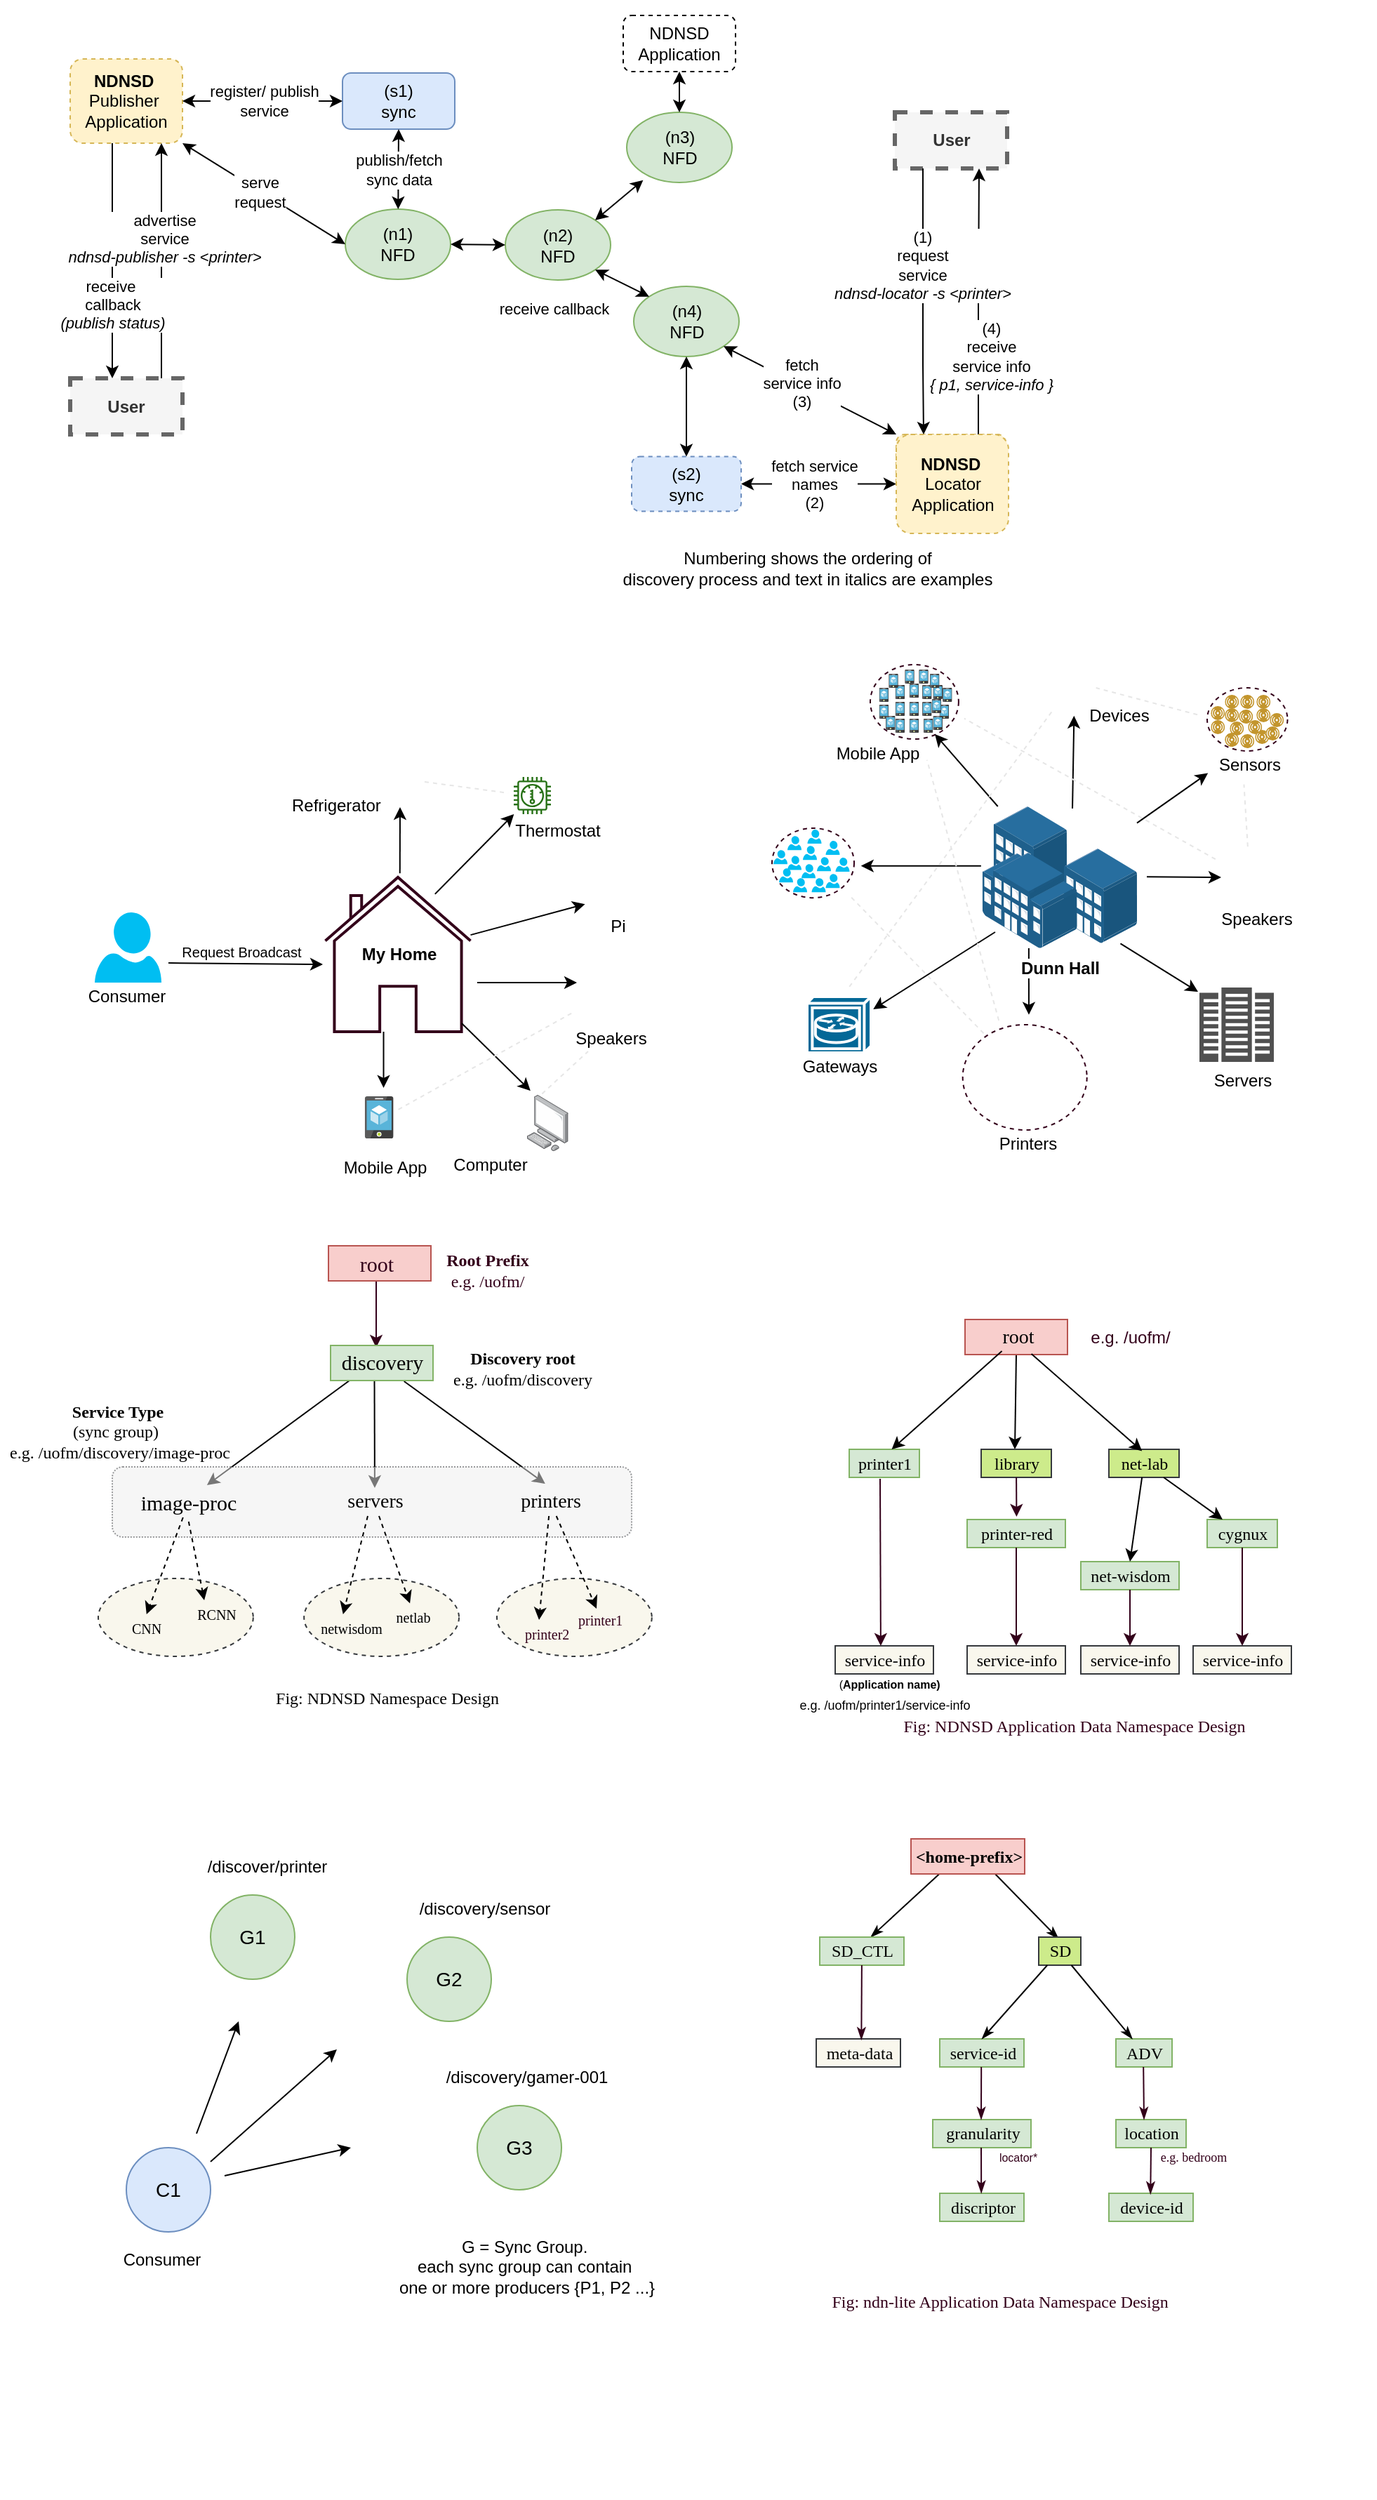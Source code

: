 <mxfile version="13.7.9" type="github">
  <diagram id="Ae3CV88c5WvhsWiGwa3m" name="Page-1">
    <mxGraphModel dx="815" dy="505" grid="1" gridSize="10" guides="1" tooltips="1" connect="1" arrows="1" fold="1" page="1" pageScale="1" pageWidth="850" pageHeight="1100" math="0" shadow="0">
      <root>
        <mxCell id="0" />
        <mxCell id="1" parent="0" />
        <mxCell id="27J3_kE1SquX3wN85o0Z-312" value="" style="rounded=0;whiteSpace=wrap;html=1;strokeColor=none;strokeWidth=1;fillColor=#ffffff;gradientColor=none;fontColor=#33001A;" parent="1" vertex="1">
          <mxGeometry x="45" y="980" width="475" height="360" as="geometry" />
        </mxCell>
        <mxCell id="27J3_kE1SquX3wN85o0Z-275" value="" style="group" parent="1" vertex="1" connectable="0">
          <mxGeometry x="110" y="1000" width="439" height="355" as="geometry" />
        </mxCell>
        <mxCell id="27J3_kE1SquX3wN85o0Z-262" value="" style="endArrow=classic;html=1;shadow=0;strokeColor=#33001A;fontColor=#33001A;" parent="27J3_kE1SquX3wN85o0Z-275" edge="1">
          <mxGeometry width="50" height="50" relative="1" as="geometry">
            <mxPoint x="198" y="20" as="sourcePoint" />
            <mxPoint x="198" y="70" as="targetPoint" />
          </mxGeometry>
        </mxCell>
        <mxCell id="27J3_kE1SquX3wN85o0Z-284" value="" style="rounded=0;whiteSpace=wrap;html=1;strokeColor=#b85450;strokeWidth=1;fillColor=#f8cecc;" parent="27J3_kE1SquX3wN85o0Z-275" vertex="1">
          <mxGeometry x="164" y="-2.5" width="73" height="25" as="geometry" />
        </mxCell>
        <mxCell id="27J3_kE1SquX3wN85o0Z-220" value="" style="endArrow=classic;html=1;entryX=0.663;entryY=-0.1;entryDx=0;entryDy=0;entryPerimeter=0;" parent="27J3_kE1SquX3wN85o0Z-275" target="27J3_kE1SquX3wN85o0Z-210" edge="1">
          <mxGeometry width="50" height="50" relative="1" as="geometry">
            <mxPoint x="181" y="92" as="sourcePoint" />
            <mxPoint x="7" y="270" as="targetPoint" />
          </mxGeometry>
        </mxCell>
        <mxCell id="27J3_kE1SquX3wN85o0Z-226" value="" style="endArrow=classic;html=1;entryX=0.44;entryY=-0.15;entryDx=0;entryDy=0;entryPerimeter=0;exitX=0.726;exitY=1.2;exitDx=0;exitDy=0;exitPerimeter=0;" parent="27J3_kE1SquX3wN85o0Z-275" source="27J3_kE1SquX3wN85o0Z-229" target="27J3_kE1SquX3wN85o0Z-212" edge="1">
          <mxGeometry width="50" height="50" relative="1" as="geometry">
            <mxPoint x="196.351" y="50" as="sourcePoint" />
            <mxPoint x="60.04" y="178" as="targetPoint" />
          </mxGeometry>
        </mxCell>
        <mxCell id="27J3_kE1SquX3wN85o0Z-227" value="" style="endArrow=classic;html=1;exitX=0.425;exitY=1.1;exitDx=0;exitDy=0;exitPerimeter=0;" parent="27J3_kE1SquX3wN85o0Z-275" source="27J3_kE1SquX3wN85o0Z-229" target="27J3_kE1SquX3wN85o0Z-211" edge="1">
          <mxGeometry width="50" height="50" relative="1" as="geometry">
            <mxPoint x="196.0" y="40" as="sourcePoint" />
            <mxPoint x="60.04" y="178" as="targetPoint" />
          </mxGeometry>
        </mxCell>
        <mxCell id="27J3_kE1SquX3wN85o0Z-282" value="" style="rounded=0;whiteSpace=wrap;html=1;strokeColor=#82b366;strokeWidth=1;fillColor=#d5e8d4;" parent="27J3_kE1SquX3wN85o0Z-275" vertex="1">
          <mxGeometry x="165.5" y="68.5" width="73" height="25" as="geometry" />
        </mxCell>
        <mxCell id="27J3_kE1SquX3wN85o0Z-271" value="" style="ellipse;whiteSpace=wrap;html=1;dashed=1;strokeWidth=1;fillColor=#f9f7ed;strokeColor=#36393d;" parent="27J3_kE1SquX3wN85o0Z-275" vertex="1">
          <mxGeometry x="284" y="234.5" width="110.4" height="55.5" as="geometry" />
        </mxCell>
        <mxCell id="27J3_kE1SquX3wN85o0Z-269" value="" style="ellipse;whiteSpace=wrap;html=1;dashed=1;strokeWidth=1;fillColor=#f9f7ed;strokeColor=#36393d;" parent="27J3_kE1SquX3wN85o0Z-275" vertex="1">
          <mxGeometry x="146.6" y="234.5" width="110.4" height="55.5" as="geometry" />
        </mxCell>
        <mxCell id="27J3_kE1SquX3wN85o0Z-268" value="" style="ellipse;whiteSpace=wrap;html=1;dashed=1;strokeWidth=1;fillColor=#f9f7ed;strokeColor=#36393d;" parent="27J3_kE1SquX3wN85o0Z-275" vertex="1">
          <mxGeometry y="234.5" width="110.4" height="55.5" as="geometry" />
        </mxCell>
        <mxCell id="27J3_kE1SquX3wN85o0Z-194" value="&lt;b&gt;&lt;font style=&quot;font-size: 15px&quot;&gt;&amp;nbsp; &amp;nbsp; &amp;nbsp; &amp;nbsp; &amp;nbsp; &amp;nbsp; &amp;nbsp; &amp;nbsp; &amp;nbsp; &amp;nbsp; &amp;nbsp; &amp;nbsp; &amp;nbsp; &amp;nbsp;&lt;/font&gt;&lt;/b&gt;&lt;br&gt;&lt;br&gt;&amp;nbsp; &amp;nbsp; &amp;nbsp; &amp;nbsp; &amp;nbsp; &amp;nbsp; &amp;nbsp; &amp;nbsp; &amp;nbsp; &amp;nbsp; &amp;nbsp; &amp;nbsp; &amp;nbsp; &amp;nbsp; &amp;nbsp; &amp;nbsp; &amp;nbsp; &amp;nbsp; &amp;nbsp; &amp;nbsp; &amp;nbsp; &amp;nbsp; &amp;nbsp; &amp;nbsp; &amp;nbsp; &amp;nbsp; &amp;nbsp; &amp;nbsp; &amp;nbsp; &amp;nbsp; &amp;nbsp; &amp;nbsp; &amp;nbsp; &amp;nbsp; &amp;nbsp; &amp;nbsp; &amp;nbsp; &amp;nbsp; &amp;nbsp; &amp;nbsp; &amp;nbsp; &amp;nbsp; &amp;nbsp; &amp;nbsp; &amp;nbsp; &amp;nbsp; &amp;nbsp; &amp;nbsp; &amp;nbsp; &amp;nbsp; &amp;nbsp; &amp;nbsp; &amp;nbsp; &amp;nbsp; &amp;nbsp; &amp;nbsp; &amp;nbsp; &amp;nbsp; &amp;nbsp; &amp;nbsp; &amp;nbsp; &amp;nbsp; &amp;nbsp; &amp;nbsp; &amp;nbsp; &amp;nbsp; &amp;nbsp; &amp;nbsp; &amp;nbsp; &amp;nbsp;" style="rounded=1;whiteSpace=wrap;html=1;strokeWidth=1;opacity=50;dashed=1;dashPattern=1 1;fillColor=#eeeeee;strokeColor=#36393d;" parent="27J3_kE1SquX3wN85o0Z-275" vertex="1">
          <mxGeometry x="10" y="155" width="370" height="50" as="geometry" />
        </mxCell>
        <mxCell id="27J3_kE1SquX3wN85o0Z-210" value="&lt;font style=&quot;font-size: 15px&quot; face=&quot;Times New Roman&quot;&gt;image-proc&lt;/font&gt;" style="text;html=1;align=center;verticalAlign=middle;resizable=0;points=[];autosize=1;" parent="27J3_kE1SquX3wN85o0Z-275" vertex="1">
          <mxGeometry x="24.4" y="170" width="80" height="20" as="geometry" />
        </mxCell>
        <mxCell id="27J3_kE1SquX3wN85o0Z-211" value="&lt;font style=&quot;font-size: 14px&quot; face=&quot;Times New Roman&quot;&gt;servers&lt;/font&gt;" style="text;html=1;align=center;verticalAlign=middle;resizable=0;points=[];autosize=1;strokeWidth=4;" parent="27J3_kE1SquX3wN85o0Z-275" vertex="1">
          <mxGeometry x="167.0" y="170" width="60" height="20" as="geometry" />
        </mxCell>
        <mxCell id="27J3_kE1SquX3wN85o0Z-212" value="&lt;font style=&quot;font-size: 14px&quot;&gt;printers&lt;/font&gt;" style="text;html=1;align=center;verticalAlign=middle;resizable=0;points=[];autosize=1;strokeWidth=4;fontFamily=Times New Roman;" parent="27J3_kE1SquX3wN85o0Z-275" vertex="1">
          <mxGeometry x="292" y="170" width="60" height="20" as="geometry" />
        </mxCell>
        <mxCell id="27J3_kE1SquX3wN85o0Z-213" value="&lt;font style=&quot;font-size: 10px&quot; face=&quot;Times New Roman&quot;&gt;CNN&lt;/font&gt;" style="text;html=1;align=center;verticalAlign=middle;resizable=0;points=[];autosize=1;" parent="27J3_kE1SquX3wN85o0Z-275" vertex="1">
          <mxGeometry x="14.4" y="260" width="40" height="20" as="geometry" />
        </mxCell>
        <mxCell id="27J3_kE1SquX3wN85o0Z-214" value="&lt;font style=&quot;font-size: 10px&quot; face=&quot;Times New Roman&quot;&gt;RCNN&lt;/font&gt;" style="text;html=1;align=center;verticalAlign=middle;resizable=0;points=[];autosize=1;" parent="27J3_kE1SquX3wN85o0Z-275" vertex="1">
          <mxGeometry x="64.4" y="250" width="40" height="20" as="geometry" />
        </mxCell>
        <mxCell id="27J3_kE1SquX3wN85o0Z-215" value="&lt;font style=&quot;font-size: 10px&quot; face=&quot;Times New Roman&quot;&gt;netlab&lt;/font&gt;" style="text;html=1;align=center;verticalAlign=middle;resizable=0;points=[];autosize=1;" parent="27J3_kE1SquX3wN85o0Z-275" vertex="1">
          <mxGeometry x="203.75" y="252.25" width="40" height="20" as="geometry" />
        </mxCell>
        <mxCell id="27J3_kE1SquX3wN85o0Z-216" value="&lt;font style=&quot;font-size: 10px&quot; face=&quot;Times New Roman&quot;&gt;netwisdom&lt;/font&gt;" style="text;html=1;align=center;verticalAlign=middle;resizable=0;points=[];autosize=1;strokeWidth=4;" parent="27J3_kE1SquX3wN85o0Z-275" vertex="1">
          <mxGeometry x="149.65" y="260" width="60" height="20" as="geometry" />
        </mxCell>
        <mxCell id="27J3_kE1SquX3wN85o0Z-219" value="" style="endArrow=classic;html=1;exitX=0.45;exitY=1.05;exitDx=0;exitDy=0;exitPerimeter=0;dashed=1;" parent="27J3_kE1SquX3wN85o0Z-275" source="27J3_kE1SquX3wN85o0Z-210" edge="1">
          <mxGeometry width="50" height="50" relative="1" as="geometry">
            <mxPoint x="87" y="170" as="sourcePoint" />
            <mxPoint x="34.4" y="260" as="targetPoint" />
          </mxGeometry>
        </mxCell>
        <mxCell id="27J3_kE1SquX3wN85o0Z-221" value="" style="endArrow=classic;html=1;entryX=0.278;entryY=0;entryDx=0;entryDy=0;entryPerimeter=0;exitX=0.5;exitY=1.2;exitDx=0;exitDy=0;exitPerimeter=0;dashed=1;" parent="27J3_kE1SquX3wN85o0Z-275" source="27J3_kE1SquX3wN85o0Z-210" target="27J3_kE1SquX3wN85o0Z-214" edge="1">
          <mxGeometry width="50" height="50" relative="1" as="geometry">
            <mxPoint x="27" y="190" as="sourcePoint" />
            <mxPoint x="7" y="270" as="targetPoint" />
          </mxGeometry>
        </mxCell>
        <mxCell id="27J3_kE1SquX3wN85o0Z-222" value="" style="endArrow=classic;html=1;dashed=1;" parent="27J3_kE1SquX3wN85o0Z-275" edge="1">
          <mxGeometry width="50" height="50" relative="1" as="geometry">
            <mxPoint x="192.0" y="190" as="sourcePoint" />
            <mxPoint x="174.4" y="260" as="targetPoint" />
          </mxGeometry>
        </mxCell>
        <mxCell id="27J3_kE1SquX3wN85o0Z-223" value="" style="endArrow=classic;html=1;entryX=0.457;entryY=0;entryDx=0;entryDy=0;entryPerimeter=0;exitX=0.55;exitY=1;exitDx=0;exitDy=0;exitPerimeter=0;dashed=1;" parent="27J3_kE1SquX3wN85o0Z-275" source="27J3_kE1SquX3wN85o0Z-211" target="27J3_kE1SquX3wN85o0Z-215" edge="1">
          <mxGeometry width="50" height="50" relative="1" as="geometry">
            <mxPoint x="47" y="204" as="sourcePoint" />
            <mxPoint x="77.02" y="240" as="targetPoint" />
          </mxGeometry>
        </mxCell>
        <mxCell id="27J3_kE1SquX3wN85o0Z-224" value="" style="endArrow=classic;html=1;dashed=1;entryX=0.643;entryY=0.387;entryDx=0;entryDy=0;entryPerimeter=0;" parent="27J3_kE1SquX3wN85o0Z-275" source="27J3_kE1SquX3wN85o0Z-212" target="27J3_kE1SquX3wN85o0Z-271" edge="1">
          <mxGeometry width="50" height="50" relative="1" as="geometry">
            <mxPoint x="211.0" y="200" as="sourcePoint" />
            <mxPoint x="345.81" y="261.95" as="targetPoint" />
          </mxGeometry>
        </mxCell>
        <mxCell id="27J3_kE1SquX3wN85o0Z-225" value="" style="endArrow=classic;html=1;entryX=0.272;entryY=0.532;entryDx=0;entryDy=0;entryPerimeter=0;dashed=1;" parent="27J3_kE1SquX3wN85o0Z-275" source="27J3_kE1SquX3wN85o0Z-212" target="27J3_kE1SquX3wN85o0Z-271" edge="1">
          <mxGeometry width="50" height="50" relative="1" as="geometry">
            <mxPoint x="202.0" y="200" as="sourcePoint" />
            <mxPoint x="319" y="275.76" as="targetPoint" />
          </mxGeometry>
        </mxCell>
        <mxCell id="27J3_kE1SquX3wN85o0Z-228" value="&lt;font face=&quot;Times New Roman&quot;&gt;&lt;b&gt;Discovery root&lt;/b&gt;&lt;br&gt;e.g. /uofm/discovery&lt;/font&gt;" style="text;html=1;align=center;verticalAlign=middle;resizable=0;points=[];autosize=1;" parent="27J3_kE1SquX3wN85o0Z-275" vertex="1">
          <mxGeometry x="247" y="65" width="110" height="40" as="geometry" />
        </mxCell>
        <mxCell id="27J3_kE1SquX3wN85o0Z-229" value="&lt;font style=&quot;font-size: 15px&quot; face=&quot;Times New Roman&quot;&gt;discovery&lt;/font&gt;" style="text;html=1;align=center;verticalAlign=middle;resizable=0;points=[];autosize=1;strokeWidth=4;" parent="27J3_kE1SquX3wN85o0Z-275" vertex="1">
          <mxGeometry x="167.0" y="70" width="70" height="20" as="geometry" />
        </mxCell>
        <mxCell id="27J3_kE1SquX3wN85o0Z-233" value="&lt;font face=&quot;Times New Roman&quot;&gt;Fig: NDNSD Namespace Design&amp;nbsp;&lt;/font&gt;" style="text;html=1;align=center;verticalAlign=middle;resizable=0;points=[];autosize=1;" parent="27J3_kE1SquX3wN85o0Z-275" vertex="1">
          <mxGeometry x="117.0" y="310" width="180" height="20" as="geometry" />
        </mxCell>
        <mxCell id="27J3_kE1SquX3wN85o0Z-260" value="&lt;font style=&quot;font-size: 15px&quot; face=&quot;Times New Roman&quot;&gt;root&lt;/font&gt;" style="text;html=1;align=center;verticalAlign=middle;resizable=0;points=[];autosize=1;fontColor=#33001A;" parent="27J3_kE1SquX3wN85o0Z-275" vertex="1">
          <mxGeometry x="178.0" width="40" height="20" as="geometry" />
        </mxCell>
        <mxCell id="27J3_kE1SquX3wN85o0Z-265" value="&lt;div&gt;&lt;font face=&quot;Times New Roman&quot;&gt;&lt;b&gt;Root Prefix&lt;/b&gt;&lt;br&gt;&lt;/font&gt;&lt;/div&gt;&lt;div&gt;&lt;font face=&quot;Times New Roman&quot;&gt;e.g. /uofm/&lt;br&gt;&lt;/font&gt;&lt;/div&gt;" style="text;html=1;align=center;verticalAlign=middle;resizable=0;points=[];autosize=1;fontColor=#33001A;" parent="27J3_kE1SquX3wN85o0Z-275" vertex="1">
          <mxGeometry x="242.0" y="-5" width="70" height="40" as="geometry" />
        </mxCell>
        <mxCell id="27J3_kE1SquX3wN85o0Z-278" value="&lt;font style=&quot;font-size: 10px&quot; face=&quot;Times New Roman&quot;&gt;printer2&lt;/font&gt;" style="text;whiteSpace=wrap;html=1;fontColor=#33001A;" parent="27J3_kE1SquX3wN85o0Z-275" vertex="1">
          <mxGeometry x="302" y="260" width="20" height="20" as="geometry" />
        </mxCell>
        <mxCell id="27J3_kE1SquX3wN85o0Z-279" value="&lt;font style=&quot;font-size: 10px&quot; face=&quot;Times New Roman&quot;&gt;printer1&lt;/font&gt;" style="text;whiteSpace=wrap;html=1;fontColor=#33001A;" parent="27J3_kE1SquX3wN85o0Z-275" vertex="1">
          <mxGeometry x="340" y="250" width="30" height="30" as="geometry" />
        </mxCell>
        <mxCell id="27J3_kE1SquX3wN85o0Z-159" value="&lt;div&gt;&lt;font style=&quot;font-size: 10px&quot;&gt;Request Broadcast&amp;nbsp;&amp;nbsp;&amp;nbsp;&amp;nbsp;&amp;nbsp;&amp;nbsp;&amp;nbsp;&amp;nbsp;&amp;nbsp;&amp;nbsp;&amp;nbsp; &amp;nbsp; &amp;nbsp; &amp;nbsp; &amp;nbsp; &amp;nbsp;&amp;nbsp; &amp;nbsp;&amp;nbsp;&amp;nbsp;&amp;nbsp;&amp;nbsp;&amp;nbsp;&amp;nbsp;&amp;nbsp;&amp;nbsp;&amp;nbsp;&amp;nbsp;&amp;nbsp;&amp;nbsp;&amp;nbsp;&amp;nbsp;&amp;nbsp;&amp;nbsp;&amp;nbsp;&amp;nbsp;&amp;nbsp;&amp;nbsp;&amp;nbsp;&amp;nbsp;&amp;nbsp;&amp;nbsp;&amp;nbsp;&amp;nbsp;&amp;nbsp;&amp;nbsp;&amp;nbsp;&amp;nbsp;&amp;nbsp;&amp;nbsp;&amp;nbsp;&amp;nbsp;&amp;nbsp;&amp;nbsp;&amp;nbsp;&amp;nbsp;&amp;nbsp;&amp;nbsp;&amp;nbsp; &lt;/font&gt;&lt;br&gt;&lt;/div&gt;&lt;div&gt;&lt;br&gt;&lt;/div&gt;" style="rounded=0;whiteSpace=wrap;html=1;dashed=1;strokeColor=none;strokeWidth=1;fillColor=#FFFFFF;gradientColor=none;" parent="1" vertex="1">
          <mxGeometry x="100" y="640" width="405" height="310" as="geometry" />
        </mxCell>
        <mxCell id="27J3_kE1SquX3wN85o0Z-8" value="&lt;meta charset=&quot;utf-8&quot;&gt;&lt;span style=&quot;color: rgb(0, 0, 0); font-family: helvetica; font-size: 11px; font-style: normal; font-weight: 400; letter-spacing: normal; text-align: center; text-indent: 0px; text-transform: none; word-spacing: 0px; background-color: rgb(255, 255, 255); display: inline; float: none;&quot;&gt;receive callback&lt;/span&gt;" style="rounded=0;whiteSpace=wrap;html=1;strokeWidth=1;gradientColor=none;strokeColor=none;" parent="1" vertex="1">
          <mxGeometry x="50" y="110" width="770" height="440" as="geometry" />
        </mxCell>
        <mxCell id="ROEDN-uirQ6L8P9amswr-1" value="&lt;div&gt;(n1)&lt;br&gt;&lt;/div&gt;&lt;div&gt;NFD&lt;/div&gt;" style="ellipse;whiteSpace=wrap;html=1;fillColor=#d5e8d4;strokeColor=#82b366;" parent="1" vertex="1">
          <mxGeometry x="286" y="259" width="75" height="50" as="geometry" />
        </mxCell>
        <mxCell id="ROEDN-uirQ6L8P9amswr-2" value="(n2)&lt;br&gt;NFD" style="ellipse;whiteSpace=wrap;html=1;fillColor=#d5e8d4;strokeColor=#82b366;" parent="1" vertex="1">
          <mxGeometry x="400" y="259.5" width="75" height="50" as="geometry" />
        </mxCell>
        <mxCell id="ROEDN-uirQ6L8P9amswr-3" value="&lt;div&gt;(n3)&lt;br&gt;&lt;/div&gt;&lt;div&gt;NFD&lt;/div&gt;" style="ellipse;whiteSpace=wrap;html=1;fillColor=#d5e8d4;strokeColor=#82b366;" parent="1" vertex="1">
          <mxGeometry x="486.5" y="190" width="75" height="50" as="geometry" />
        </mxCell>
        <mxCell id="ROEDN-uirQ6L8P9amswr-4" value="(n4)&lt;br&gt;&lt;div&gt;NFD&lt;/div&gt;" style="ellipse;whiteSpace=wrap;html=1;fillColor=#d5e8d4;strokeColor=#82b366;" parent="1" vertex="1">
          <mxGeometry x="491.5" y="314" width="75" height="50" as="geometry" />
        </mxCell>
        <mxCell id="ROEDN-uirQ6L8P9amswr-6" value="&lt;div&gt;&lt;b&gt;NDNSD&amp;nbsp;&lt;/b&gt;&lt;/div&gt;&lt;div&gt;Publisher&amp;nbsp;&lt;br&gt;&lt;/div&gt;&lt;div&gt;Application&lt;br&gt;&lt;/div&gt;" style="rounded=1;whiteSpace=wrap;html=1;dashed=1;fillColor=#fff2cc;strokeColor=#d6b656;" parent="1" vertex="1">
          <mxGeometry x="90" y="152" width="80" height="60" as="geometry" />
        </mxCell>
        <mxCell id="ROEDN-uirQ6L8P9amswr-7" value="(s1)&lt;br&gt;&lt;div&gt;sync&lt;/div&gt;" style="rounded=1;whiteSpace=wrap;html=1;fillColor=#dae8fc;strokeColor=#6c8ebf;" parent="1" vertex="1">
          <mxGeometry x="284" y="162" width="80" height="40" as="geometry" />
        </mxCell>
        <mxCell id="ROEDN-uirQ6L8P9amswr-8" value="" style="endArrow=classic;startArrow=classic;html=1;entryX=0.5;entryY=1;entryDx=0;entryDy=0;" parent="1" source="ROEDN-uirQ6L8P9amswr-1" target="ROEDN-uirQ6L8P9amswr-7" edge="1">
          <mxGeometry width="50" height="50" relative="1" as="geometry">
            <mxPoint x="221" y="269" as="sourcePoint" />
            <mxPoint x="271" y="219" as="targetPoint" />
          </mxGeometry>
        </mxCell>
        <mxCell id="ROEDN-uirQ6L8P9amswr-24" value="&lt;div&gt;publish/fetch &lt;br&gt;&lt;/div&gt;&lt;div&gt;sync data&lt;br&gt;&lt;/div&gt;" style="edgeLabel;html=1;align=center;verticalAlign=middle;resizable=0;points=[];" parent="ROEDN-uirQ6L8P9amswr-8" vertex="1" connectable="0">
          <mxGeometry x="0.133" y="1" relative="1" as="geometry">
            <mxPoint x="1" y="4" as="offset" />
          </mxGeometry>
        </mxCell>
        <mxCell id="ROEDN-uirQ6L8P9amswr-9" value="" style="endArrow=classic;startArrow=classic;html=1;entryX=1;entryY=1;entryDx=0;entryDy=0;exitX=0;exitY=0.5;exitDx=0;exitDy=0;" parent="1" source="ROEDN-uirQ6L8P9amswr-1" target="ROEDN-uirQ6L8P9amswr-6" edge="1">
          <mxGeometry width="50" height="50" relative="1" as="geometry">
            <mxPoint x="325" y="270" as="sourcePoint" />
            <mxPoint x="325" y="210" as="targetPoint" />
          </mxGeometry>
        </mxCell>
        <mxCell id="ROEDN-uirQ6L8P9amswr-43" value="&lt;div&gt;serve &lt;br&gt;&lt;/div&gt;&lt;div&gt;request&lt;/div&gt;" style="edgeLabel;html=1;align=center;verticalAlign=middle;resizable=0;points=[];" parent="ROEDN-uirQ6L8P9amswr-9" vertex="1" connectable="0">
          <mxGeometry x="0.213" y="2" relative="1" as="geometry">
            <mxPoint x="9.99" y="5.04" as="offset" />
          </mxGeometry>
        </mxCell>
        <mxCell id="ROEDN-uirQ6L8P9amswr-10" value="" style="endArrow=classic;startArrow=classic;html=1;entryX=1;entryY=0.5;entryDx=0;entryDy=0;exitX=0;exitY=0.5;exitDx=0;exitDy=0;" parent="1" source="ROEDN-uirQ6L8P9amswr-7" target="ROEDN-uirQ6L8P9amswr-6" edge="1">
          <mxGeometry width="50" height="50" relative="1" as="geometry">
            <mxPoint x="280" y="300" as="sourcePoint" />
            <mxPoint x="150" y="210" as="targetPoint" />
          </mxGeometry>
        </mxCell>
        <mxCell id="ROEDN-uirQ6L8P9amswr-28" value="register/ publish &lt;br&gt;&lt;div&gt;service&lt;br&gt;&lt;/div&gt;" style="edgeLabel;html=1;align=center;verticalAlign=middle;resizable=0;points=[];" parent="ROEDN-uirQ6L8P9amswr-10" vertex="1" connectable="0">
          <mxGeometry x="0.179" relative="1" as="geometry">
            <mxPoint x="11" y="-0.41" as="offset" />
          </mxGeometry>
        </mxCell>
        <mxCell id="ROEDN-uirQ6L8P9amswr-11" value="" style="endArrow=classic;startArrow=classic;html=1;entryX=0;entryY=0.5;entryDx=0;entryDy=0;exitX=1;exitY=0.5;exitDx=0;exitDy=0;" parent="1" source="ROEDN-uirQ6L8P9amswr-1" target="ROEDN-uirQ6L8P9amswr-2" edge="1">
          <mxGeometry width="50" height="50" relative="1" as="geometry">
            <mxPoint x="325" y="270" as="sourcePoint" />
            <mxPoint x="325" y="210" as="targetPoint" />
          </mxGeometry>
        </mxCell>
        <mxCell id="ROEDN-uirQ6L8P9amswr-12" value="" style="endArrow=classic;startArrow=classic;html=1;entryX=0.156;entryY=0.967;entryDx=0;entryDy=0;exitX=1;exitY=0;exitDx=0;exitDy=0;entryPerimeter=0;" parent="1" source="ROEDN-uirQ6L8P9amswr-2" target="ROEDN-uirQ6L8P9amswr-3" edge="1">
          <mxGeometry width="50" height="50" relative="1" as="geometry">
            <mxPoint x="250" y="301.5" as="sourcePoint" />
            <mxPoint x="410" y="301.5" as="targetPoint" />
          </mxGeometry>
        </mxCell>
        <mxCell id="ROEDN-uirQ6L8P9amswr-13" value="" style="endArrow=classic;startArrow=classic;html=1;entryX=0;entryY=0;entryDx=0;entryDy=0;exitX=1;exitY=1;exitDx=0;exitDy=0;" parent="1" source="ROEDN-uirQ6L8P9amswr-2" target="ROEDN-uirQ6L8P9amswr-4" edge="1">
          <mxGeometry width="50" height="50" relative="1" as="geometry">
            <mxPoint x="486.82" y="280.287" as="sourcePoint" />
            <mxPoint x="554.04" y="209.52" as="targetPoint" />
          </mxGeometry>
        </mxCell>
        <mxCell id="ROEDN-uirQ6L8P9amswr-14" value="&lt;div&gt;NDNSD &lt;br&gt;&lt;/div&gt;&lt;div&gt;Application&lt;br&gt;&lt;/div&gt;" style="rounded=1;whiteSpace=wrap;html=1;dashed=1;" parent="1" vertex="1">
          <mxGeometry x="484" y="121" width="80" height="40" as="geometry" />
        </mxCell>
        <mxCell id="ROEDN-uirQ6L8P9amswr-15" value="&lt;div&gt;(s2)&lt;br&gt;&lt;/div&gt;&lt;div&gt;sync&lt;/div&gt;" style="rounded=1;whiteSpace=wrap;html=1;dashed=1;fillColor=#dae8fc;strokeColor=#6c8ebf;" parent="1" vertex="1">
          <mxGeometry x="490" y="435.25" width="78" height="39" as="geometry" />
        </mxCell>
        <mxCell id="ROEDN-uirQ6L8P9amswr-16" value="" style="endArrow=classic;startArrow=classic;html=1;entryX=0.5;entryY=1;entryDx=0;entryDy=0;exitX=0.5;exitY=0;exitDx=0;exitDy=0;" parent="1" source="ROEDN-uirQ6L8P9amswr-3" target="ROEDN-uirQ6L8P9amswr-14" edge="1">
          <mxGeometry width="50" height="50" relative="1" as="geometry">
            <mxPoint x="238.5" y="271.5" as="sourcePoint" />
            <mxPoint x="238.5" y="211.5" as="targetPoint" />
          </mxGeometry>
        </mxCell>
        <mxCell id="ROEDN-uirQ6L8P9amswr-17" value="" style="endArrow=classic;startArrow=classic;html=1;entryX=0.5;entryY=1;entryDx=0;entryDy=0;exitX=0.5;exitY=0;exitDx=0;exitDy=0;" parent="1" source="ROEDN-uirQ6L8P9amswr-15" target="ROEDN-uirQ6L8P9amswr-4" edge="1">
          <mxGeometry width="50" height="50" relative="1" as="geometry">
            <mxPoint x="438.32" y="252.787" as="sourcePoint" />
            <mxPoint x="505.54" y="212.02" as="targetPoint" />
          </mxGeometry>
        </mxCell>
        <mxCell id="ROEDN-uirQ6L8P9amswr-25" value="User" style="rounded=0;whiteSpace=wrap;html=1;dashed=1;strokeWidth=3;fillColor=#f5f5f5;strokeColor=#666666;fontColor=#333333;fontStyle=1" parent="1" vertex="1">
          <mxGeometry x="90" y="379.5" width="80" height="40" as="geometry" />
        </mxCell>
        <mxCell id="ROEDN-uirQ6L8P9amswr-30" value="User" style="rounded=0;whiteSpace=wrap;html=1;dashed=1;strokeWidth=3;fillColor=#f5f5f5;strokeColor=#666666;fontColor=#333333;fontStyle=1" parent="1" vertex="1">
          <mxGeometry x="677.5" y="190" width="80" height="40" as="geometry" />
        </mxCell>
        <mxCell id="ROEDN-uirQ6L8P9amswr-31" value="&lt;div&gt;&lt;br&gt;&lt;/div&gt;&lt;div&gt;NDNSD &lt;br&gt;&lt;/div&gt;&lt;div&gt;(lib)&lt;/div&gt;&lt;div&gt;&lt;br&gt;&lt;/div&gt;" style="rounded=1;whiteSpace=wrap;html=1;dashed=1;fillColor=#fff2cc;strokeColor=#d6b656;" parent="1" vertex="1">
          <mxGeometry x="678.5" y="419.5" width="78" height="39" as="geometry" />
        </mxCell>
        <mxCell id="ROEDN-uirQ6L8P9amswr-32" value="" style="endArrow=classic;startArrow=classic;html=1;entryX=1;entryY=1;entryDx=0;entryDy=0;exitX=0;exitY=0;exitDx=0;exitDy=0;" parent="1" source="ROEDN-uirQ6L8P9amswr-31" target="ROEDN-uirQ6L8P9amswr-4" edge="1">
          <mxGeometry width="50" height="50" relative="1" as="geometry">
            <mxPoint x="539" y="425" as="sourcePoint" />
            <mxPoint x="539" y="374" as="targetPoint" />
          </mxGeometry>
        </mxCell>
        <mxCell id="ROEDN-uirQ6L8P9amswr-35" value="&lt;div&gt;fetch &lt;br&gt;&lt;/div&gt;&lt;div&gt;service info&lt;/div&gt;&lt;div&gt;(3)&lt;br&gt;&lt;/div&gt;" style="edgeLabel;html=1;align=center;verticalAlign=middle;resizable=0;points=[];" parent="ROEDN-uirQ6L8P9amswr-32" vertex="1" connectable="0">
          <mxGeometry x="0.119" y="-2" relative="1" as="geometry">
            <mxPoint as="offset" />
          </mxGeometry>
        </mxCell>
        <mxCell id="ROEDN-uirQ6L8P9amswr-33" value="" style="endArrow=classic;startArrow=classic;html=1;entryX=0;entryY=0.5;entryDx=0;entryDy=0;exitX=1;exitY=0.5;exitDx=0;exitDy=0;" parent="1" source="ROEDN-uirQ6L8P9amswr-15" target="27J3_kE1SquX3wN85o0Z-9" edge="1">
          <mxGeometry width="50" height="50" relative="1" as="geometry">
            <mxPoint x="539" y="432" as="sourcePoint" />
            <mxPoint x="539" y="381" as="targetPoint" />
          </mxGeometry>
        </mxCell>
        <mxCell id="ROEDN-uirQ6L8P9amswr-37" value="fetch service &lt;br&gt;&lt;div&gt;names&lt;/div&gt;&lt;div&gt;(2)&lt;br&gt;&lt;/div&gt;" style="edgeLabel;html=1;align=center;verticalAlign=middle;resizable=0;points=[];" parent="ROEDN-uirQ6L8P9amswr-33" vertex="1" connectable="0">
          <mxGeometry x="0.038" y="-2" relative="1" as="geometry">
            <mxPoint x="-5.5" y="-2" as="offset" />
          </mxGeometry>
        </mxCell>
        <mxCell id="ROEDN-uirQ6L8P9amswr-38" style="edgeStyle=orthogonalEdgeStyle;rounded=0;orthogonalLoop=1;jettySize=auto;html=1;exitX=0.75;exitY=0;exitDx=0;exitDy=0;startArrow=none;startFill=0;endArrow=classic;endFill=1;entryX=0.75;entryY=1;entryDx=0;entryDy=0;" parent="1" source="ROEDN-uirQ6L8P9amswr-31" target="ROEDN-uirQ6L8P9amswr-30" edge="1">
          <mxGeometry relative="1" as="geometry">
            <mxPoint x="720.5" y="354.5" as="sourcePoint" />
            <mxPoint x="720.5" y="422.5" as="targetPoint" />
          </mxGeometry>
        </mxCell>
        <mxCell id="ROEDN-uirQ6L8P9amswr-39" value="&lt;div&gt;(4)&lt;/div&gt;&lt;div&gt;receive&lt;br&gt;&lt;/div&gt;&lt;div&gt;service info&lt;/div&gt;&lt;div&gt;&lt;span id=&quot;docs-internal-guid-bc70cd39-7fff-cbf0-2211-1724d020d521&quot;&gt;&lt;span style=&quot;font-family: &amp;#34;calibri&amp;#34; , sans-serif ; background-color: transparent ; vertical-align: baseline&quot;&gt;&lt;font style=&quot;font-size: 11px&quot;&gt;&lt;i&gt;{ p1, service-info }&lt;/i&gt;&lt;/font&gt;&lt;/span&gt;&lt;/span&gt;&lt;br&gt;&lt;/div&gt;" style="edgeLabel;html=1;align=center;verticalAlign=middle;resizable=0;points=[];" parent="ROEDN-uirQ6L8P9amswr-38" vertex="1" connectable="0">
          <mxGeometry x="-0.118" relative="1" as="geometry">
            <mxPoint x="9.1" y="28.5" as="offset" />
          </mxGeometry>
        </mxCell>
        <mxCell id="ROEDN-uirQ6L8P9amswr-42" value="Numbering shows the ordering of &lt;br&gt;discovery process and text in italics are examples" style="text;html=1;align=center;verticalAlign=middle;resizable=0;points=[];autosize=1;" parent="1" vertex="1">
          <mxGeometry x="474.5" y="500" width="280" height="30" as="geometry" />
        </mxCell>
        <mxCell id="27J3_kE1SquX3wN85o0Z-9" value="&lt;div&gt;&lt;b&gt;NDNSD&amp;nbsp;&lt;/b&gt;&lt;/div&gt;&lt;div&gt;Locator&lt;br&gt;&lt;/div&gt;&lt;div&gt;Application&lt;br&gt;&lt;/div&gt;" style="rounded=1;whiteSpace=wrap;html=1;dashed=1;fillColor=#fff2cc;strokeColor=#d6b656;" parent="1" vertex="1">
          <mxGeometry x="678.5" y="419.5" width="80" height="70.5" as="geometry" />
        </mxCell>
        <mxCell id="27J3_kE1SquX3wN85o0Z-12" value="" style="verticalLabelPosition=bottom;html=1;verticalAlign=top;align=center;strokeColor=none;fillColor=#00BEF2;shape=mxgraph.azure.user;" parent="1" vertex="1">
          <mxGeometry x="107.5" y="760" width="47.5" height="50" as="geometry" />
        </mxCell>
        <mxCell id="27J3_kE1SquX3wN85o0Z-14" value="" style="html=1;verticalLabelPosition=bottom;align=center;labelBackgroundColor=#ffffff;verticalAlign=top;strokeWidth=2;strokeColor=#33001A;shadow=0;dashed=0;shape=mxgraph.ios7.icons.home;fillColor=#FFFFFF;gradientColor=none;" parent="1" vertex="1">
          <mxGeometry x="271.75" y="735" width="103.5" height="110" as="geometry" />
        </mxCell>
        <mxCell id="27J3_kE1SquX3wN85o0Z-18" value="" style="points=[];aspect=fixed;html=1;align=center;shadow=0;dashed=0;image;image=img/lib/allied_telesis/computer_and_terminals/Personal_Computer.svg;strokeColor=#33001A;strokeWidth=1;fillColor=#FFFFFF;gradientColor=none;" parent="1" vertex="1">
          <mxGeometry x="415.37" y="890" width="29.51" height="40" as="geometry" />
        </mxCell>
        <mxCell id="27J3_kE1SquX3wN85o0Z-19" value="" style="aspect=fixed;html=1;points=[];align=center;image;fontSize=12;image=img/lib/mscae/App_Service_Mobile_App.svg;strokeColor=#33001A;strokeWidth=1;fillColor=#FFFFFF;gradientColor=none;" parent="1" vertex="1">
          <mxGeometry x="299.9" y="891" width="20.4" height="30" as="geometry" />
        </mxCell>
        <mxCell id="27J3_kE1SquX3wN85o0Z-22" value="" style="shape=image;html=1;verticalAlign=top;verticalLabelPosition=bottom;labelBackgroundColor=#ffffff;imageAspect=0;aspect=fixed;image=https://cdn0.iconfinder.com/data/icons/doodle-audio-video-game/91/Audio_-_Video_-_Game_56-128.png;strokeColor=#33001A;strokeWidth=1;fillColor=#FFFFFF;gradientColor=none;" parent="1" vertex="1">
          <mxGeometry x="457.5" y="800" width="40" height="40" as="geometry" />
        </mxCell>
        <mxCell id="27J3_kE1SquX3wN85o0Z-23" value="" style="endArrow=classic;html=1;" parent="1" edge="1">
          <mxGeometry width="50" height="50" relative="1" as="geometry">
            <mxPoint x="160" y="796" as="sourcePoint" />
            <mxPoint x="270" y="797" as="targetPoint" />
          </mxGeometry>
        </mxCell>
        <mxCell id="27J3_kE1SquX3wN85o0Z-24" value="" style="endArrow=classic;html=1;exitX=0.617;exitY=0.345;exitDx=0;exitDy=0;exitPerimeter=0;" parent="1" source="27J3_kE1SquX3wN85o0Z-159" target="27J3_kE1SquX3wN85o0Z-163" edge="1">
          <mxGeometry width="50" height="50" relative="1" as="geometry">
            <mxPoint x="190.4" y="690" as="sourcePoint" />
            <mxPoint x="390" y="680" as="targetPoint" />
          </mxGeometry>
        </mxCell>
        <mxCell id="27J3_kE1SquX3wN85o0Z-25" value="" style="endArrow=classic;html=1;entryX=0.881;entryY=0.368;entryDx=0;entryDy=0;entryPerimeter=0;" parent="1" source="27J3_kE1SquX3wN85o0Z-14" target="27J3_kE1SquX3wN85o0Z-159" edge="1">
          <mxGeometry width="50" height="50" relative="1" as="geometry">
            <mxPoint x="344.988" y="734.95" as="sourcePoint" />
            <mxPoint x="457.5" y="727.143" as="targetPoint" />
          </mxGeometry>
        </mxCell>
        <mxCell id="27J3_kE1SquX3wN85o0Z-26" value="" style="endArrow=classic;html=1;" parent="1" edge="1">
          <mxGeometry width="50" height="50" relative="1" as="geometry">
            <mxPoint x="313.26" y="845" as="sourcePoint" />
            <mxPoint x="313.26" y="885" as="targetPoint" />
          </mxGeometry>
        </mxCell>
        <mxCell id="27J3_kE1SquX3wN85o0Z-27" value="" style="endArrow=classic;html=1;" parent="1" edge="1">
          <mxGeometry width="50" height="50" relative="1" as="geometry">
            <mxPoint x="380" y="810" as="sourcePoint" />
            <mxPoint x="451" y="810" as="targetPoint" />
          </mxGeometry>
        </mxCell>
        <mxCell id="27J3_kE1SquX3wN85o0Z-29" value="" style="endArrow=classic;html=1;entryX=0.785;entryY=0.797;entryDx=0;entryDy=0;entryPerimeter=0;exitX=0.664;exitY=0.642;exitDx=0;exitDy=0;exitPerimeter=0;" parent="1" source="27J3_kE1SquX3wN85o0Z-159" target="27J3_kE1SquX3wN85o0Z-159" edge="1">
          <mxGeometry width="50" height="50" relative="1" as="geometry">
            <mxPoint x="340" y="840" as="sourcePoint" />
            <mxPoint x="380" y="890" as="targetPoint" />
          </mxGeometry>
        </mxCell>
        <mxCell id="27J3_kE1SquX3wN85o0Z-34" value="&lt;b&gt;My Home&lt;/b&gt;" style="text;html=1;align=center;verticalAlign=middle;resizable=0;points=[];autosize=1;" parent="1" vertex="1">
          <mxGeometry x="288.5" y="780" width="70" height="20" as="geometry" />
        </mxCell>
        <mxCell id="27J3_kE1SquX3wN85o0Z-93" value="" style="shape=image;html=1;verticalAlign=top;verticalLabelPosition=bottom;labelBackgroundColor=#ffffff;imageAspect=0;aspect=fixed;image=https://cdn4.iconfinder.com/data/icons/logos-and-brands/512/272_Raspberry_Pi_logo-128.png;dashed=1;strokeColor=#33001A;strokeWidth=1;fillColor=#FFFFFF;gradientColor=none;" parent="1" vertex="1">
          <mxGeometry x="458.13" y="720" width="44" height="44" as="geometry" />
        </mxCell>
        <mxCell id="27J3_kE1SquX3wN85o0Z-144" value="Consumer" style="text;html=1;align=center;verticalAlign=middle;resizable=0;points=[];autosize=1;" parent="1" vertex="1">
          <mxGeometry x="95" y="810" width="70" height="20" as="geometry" />
        </mxCell>
        <mxCell id="27J3_kE1SquX3wN85o0Z-145" value="Computer" style="text;html=1;align=center;verticalAlign=middle;resizable=0;points=[];autosize=1;" parent="1" vertex="1">
          <mxGeometry x="354.35" y="930" width="70" height="20" as="geometry" />
        </mxCell>
        <mxCell id="27J3_kE1SquX3wN85o0Z-146" value="Speakers" style="text;html=1;align=center;verticalAlign=middle;resizable=0;points=[];autosize=1;" parent="1" vertex="1">
          <mxGeometry x="439.88" y="840" width="70" height="20" as="geometry" />
        </mxCell>
        <mxCell id="27J3_kE1SquX3wN85o0Z-147" value="Pi" style="text;html=1;align=center;verticalAlign=middle;resizable=0;points=[];autosize=1;" parent="1" vertex="1">
          <mxGeometry x="465.13" y="760" width="30" height="20" as="geometry" />
        </mxCell>
        <mxCell id="27J3_kE1SquX3wN85o0Z-148" value="Thermostat" style="text;html=1;align=center;verticalAlign=middle;resizable=0;points=[];autosize=1;" parent="1" vertex="1">
          <mxGeometry x="397" y="692" width="80" height="20" as="geometry" />
        </mxCell>
        <mxCell id="27J3_kE1SquX3wN85o0Z-149" value="Mobile App" style="text;html=1;align=center;verticalAlign=middle;resizable=0;points=[];autosize=1;" parent="1" vertex="1">
          <mxGeometry x="273.67" y="932" width="80" height="20" as="geometry" />
        </mxCell>
        <mxCell id="27J3_kE1SquX3wN85o0Z-162" value="" style="shape=image;html=1;verticalAlign=top;verticalLabelPosition=bottom;labelBackgroundColor=#ffffff;imageAspect=0;aspect=fixed;image=https://cdn2.iconfinder.com/data/icons/doing-housework-part-1/64/house-17-128.png;dashed=1;strokeColor=#FFFF99;strokeWidth=1;fillColor=#FFFFFF;gradientColor=none;" parent="1" vertex="1">
          <mxGeometry x="306.5" y="647" width="40" height="40" as="geometry" />
        </mxCell>
        <mxCell id="27J3_kE1SquX3wN85o0Z-163" value="" style="outlineConnect=0;fontColor=#232F3E;gradientColor=none;fillColor=#277116;strokeColor=none;dashed=0;verticalLabelPosition=bottom;verticalAlign=top;align=center;html=1;fontSize=12;fontStyle=0;aspect=fixed;pointerEvents=1;shape=mxgraph.aws4.thermostat;" parent="1" vertex="1">
          <mxGeometry x="406" y="663.5" width="26.5" height="26.5" as="geometry" />
        </mxCell>
        <mxCell id="27J3_kE1SquX3wN85o0Z-165" value="" style="endArrow=classic;html=1;exitX=0.538;exitY=0.297;exitDx=0;exitDy=0;exitPerimeter=0;" parent="1" edge="1">
          <mxGeometry width="50" height="50" relative="1" as="geometry">
            <mxPoint x="324.89" y="732.07" as="sourcePoint" />
            <mxPoint x="325" y="685" as="targetPoint" />
          </mxGeometry>
        </mxCell>
        <mxCell id="27J3_kE1SquX3wN85o0Z-166" value="Refrigerator" style="text;whiteSpace=wrap;html=1;" parent="1" vertex="1">
          <mxGeometry x="245.52" y="670" width="80" height="30" as="geometry" />
        </mxCell>
        <mxCell id="27J3_kE1SquX3wN85o0Z-172" value="" style="endArrow=none;html=1;exitX=1;exitY=0.5;exitDx=0;exitDy=0;dashed=1;shadow=0;fontColor=#E6E6E6;strokeColor=#E6E6E6;" parent="1" edge="1">
          <mxGeometry width="50" height="50" relative="1" as="geometry">
            <mxPoint x="342.5" y="667" as="sourcePoint" />
            <mxPoint x="402.031" y="674.978" as="targetPoint" />
          </mxGeometry>
        </mxCell>
        <mxCell id="27J3_kE1SquX3wN85o0Z-173" value="" style="endArrow=none;html=1;exitX=0.367;exitY=-0.02;exitDx=0;exitDy=0;dashed=1;exitPerimeter=0;entryX=0.273;entryY=0.95;entryDx=0;entryDy=0;entryPerimeter=0;strokeColor=#E6E6E6;" parent="1" source="27J3_kE1SquX3wN85o0Z-18" target="27J3_kE1SquX3wN85o0Z-146" edge="1">
          <mxGeometry width="50" height="50" relative="1" as="geometry">
            <mxPoint x="352.5" y="677" as="sourcePoint" />
            <mxPoint x="412.031" y="684.978" as="targetPoint" />
          </mxGeometry>
        </mxCell>
        <mxCell id="27J3_kE1SquX3wN85o0Z-174" value="" style="endArrow=none;html=1;exitX=1.172;exitY=0.313;exitDx=0;exitDy=0;dashed=1;exitPerimeter=0;entryX=0.857;entryY=0.619;entryDx=0;entryDy=0;entryPerimeter=0;strokeColor=#E6E6E6;" parent="1" source="27J3_kE1SquX3wN85o0Z-19" target="27J3_kE1SquX3wN85o0Z-159" edge="1">
          <mxGeometry width="50" height="50" relative="1" as="geometry">
            <mxPoint x="328.21" y="891" as="sourcePoint" />
            <mxPoint x="361.0" y="860.8" as="targetPoint" />
          </mxGeometry>
        </mxCell>
        <mxCell id="27J3_kE1SquX3wN85o0Z-195" value="" style="group" parent="1" vertex="1" connectable="0">
          <mxGeometry x="120" y="1430" width="395" height="460" as="geometry" />
        </mxCell>
        <mxCell id="27J3_kE1SquX3wN85o0Z-196" value="" style="group" parent="27J3_kE1SquX3wN85o0Z-195" vertex="1" connectable="0">
          <mxGeometry x="-40" y="-10" width="430" height="360" as="geometry" />
        </mxCell>
        <mxCell id="27J3_kE1SquX3wN85o0Z-197" value="" style="rounded=0;whiteSpace=wrap;html=1;strokeWidth=1;strokeColor=none;" parent="27J3_kE1SquX3wN85o0Z-196" vertex="1">
          <mxGeometry width="430" height="360" as="geometry" />
        </mxCell>
        <mxCell id="27J3_kE1SquX3wN85o0Z-198" value="&lt;font style=&quot;font-size: 14px&quot;&gt;G1&lt;/font&gt;" style="ellipse;whiteSpace=wrap;html=1;aspect=fixed;fillColor=#d5e8d4;strokeColor=#82b366;" parent="27J3_kE1SquX3wN85o0Z-195" vertex="1">
          <mxGeometry x="70" y="30" width="60" height="60" as="geometry" />
        </mxCell>
        <mxCell id="27J3_kE1SquX3wN85o0Z-199" value="&lt;span style=&quot;font-size: 14px&quot;&gt;G3&lt;/span&gt;" style="ellipse;whiteSpace=wrap;html=1;aspect=fixed;fillColor=#d5e8d4;strokeColor=#82b366;" parent="27J3_kE1SquX3wN85o0Z-195" vertex="1">
          <mxGeometry x="260" y="180" width="60" height="60" as="geometry" />
        </mxCell>
        <mxCell id="27J3_kE1SquX3wN85o0Z-200" value="&lt;span style=&quot;font-size: 14px&quot;&gt;G2&lt;/span&gt;" style="ellipse;whiteSpace=wrap;html=1;aspect=fixed;fillColor=#d5e8d4;strokeColor=#82b366;" parent="27J3_kE1SquX3wN85o0Z-195" vertex="1">
          <mxGeometry x="210" y="60" width="60" height="60" as="geometry" />
        </mxCell>
        <mxCell id="27J3_kE1SquX3wN85o0Z-201" value="/discover/printer" style="text;html=1;align=center;verticalAlign=middle;resizable=0;points=[];autosize=1;" parent="27J3_kE1SquX3wN85o0Z-195" vertex="1">
          <mxGeometry x="60" width="100" height="20" as="geometry" />
        </mxCell>
        <mxCell id="27J3_kE1SquX3wN85o0Z-202" value="/discovery/sensor" style="text;html=1;align=center;verticalAlign=middle;resizable=0;points=[];autosize=1;" parent="27J3_kE1SquX3wN85o0Z-195" vertex="1">
          <mxGeometry x="210" y="30" width="110" height="20" as="geometry" />
        </mxCell>
        <mxCell id="27J3_kE1SquX3wN85o0Z-203" value="/discovery/gamer-001" style="text;html=1;align=center;verticalAlign=middle;resizable=0;points=[];autosize=1;" parent="27J3_kE1SquX3wN85o0Z-195" vertex="1">
          <mxGeometry x="230" y="150" width="130" height="20" as="geometry" />
        </mxCell>
        <mxCell id="27J3_kE1SquX3wN85o0Z-204" value="&lt;span style=&quot;font-size: 14px&quot;&gt;C1&lt;/span&gt;" style="ellipse;whiteSpace=wrap;html=1;aspect=fixed;fillColor=#dae8fc;strokeColor=#6c8ebf;" parent="27J3_kE1SquX3wN85o0Z-195" vertex="1">
          <mxGeometry x="10" y="210" width="60" height="60" as="geometry" />
        </mxCell>
        <mxCell id="27J3_kE1SquX3wN85o0Z-205" value="G = Sync Group.&amp;nbsp;&lt;br&gt;each sync group can contain&amp;nbsp;&lt;br&gt;one or more producers {P1, P2 ...}" style="text;html=1;align=center;verticalAlign=middle;resizable=0;points=[];autosize=1;" parent="27J3_kE1SquX3wN85o0Z-195" vertex="1">
          <mxGeometry x="195" y="270" width="200" height="50" as="geometry" />
        </mxCell>
        <mxCell id="27J3_kE1SquX3wN85o0Z-206" value="" style="endArrow=classic;html=1;" parent="27J3_kE1SquX3wN85o0Z-195" edge="1">
          <mxGeometry width="50" height="50" relative="1" as="geometry">
            <mxPoint x="60" y="200" as="sourcePoint" />
            <mxPoint x="90" y="120" as="targetPoint" />
          </mxGeometry>
        </mxCell>
        <mxCell id="27J3_kE1SquX3wN85o0Z-207" value="" style="endArrow=classic;html=1;" parent="27J3_kE1SquX3wN85o0Z-195" edge="1">
          <mxGeometry width="50" height="50" relative="1" as="geometry">
            <mxPoint x="70" y="220" as="sourcePoint" />
            <mxPoint x="160" y="140" as="targetPoint" />
          </mxGeometry>
        </mxCell>
        <mxCell id="27J3_kE1SquX3wN85o0Z-208" value="" style="endArrow=classic;html=1;" parent="27J3_kE1SquX3wN85o0Z-195" edge="1">
          <mxGeometry width="50" height="50" relative="1" as="geometry">
            <mxPoint x="80" y="230" as="sourcePoint" />
            <mxPoint x="170" y="210" as="targetPoint" />
          </mxGeometry>
        </mxCell>
        <mxCell id="27J3_kE1SquX3wN85o0Z-209" value="Consumer" style="text;html=1;align=center;verticalAlign=middle;resizable=0;points=[];autosize=1;" parent="27J3_kE1SquX3wN85o0Z-195" vertex="1">
          <mxGeometry y="280" width="70" height="20" as="geometry" />
        </mxCell>
        <mxCell id="27J3_kE1SquX3wN85o0Z-230" value="&lt;span style=&quot;font-size: 13px&quot;&gt;&lt;font style=&quot;font-size: 13px&quot;&gt;&lt;br&gt;&lt;/font&gt;&lt;/span&gt;" style="text;html=1;align=center;verticalAlign=middle;resizable=0;points=[];autosize=1;" parent="1" vertex="1">
          <mxGeometry x="62.6" y="1170" width="20" height="20" as="geometry" />
        </mxCell>
        <mxCell id="27J3_kE1SquX3wN85o0Z-234" value="" style="group" parent="1" vertex="1" connectable="0">
          <mxGeometry x="560" y="570" width="460" height="390" as="geometry" />
        </mxCell>
        <mxCell id="27J3_kE1SquX3wN85o0Z-160" value="" style="rounded=0;whiteSpace=wrap;html=1;dashed=1;strokeColor=none;strokeWidth=1;fillColor=#FFFFFF;gradientColor=none;" parent="27J3_kE1SquX3wN85o0Z-234" vertex="1">
          <mxGeometry width="460" height="390" as="geometry" />
        </mxCell>
        <mxCell id="27J3_kE1SquX3wN85o0Z-42" value="" style="shape=image;html=1;verticalAlign=top;verticalLabelPosition=bottom;labelBackgroundColor=#ffffff;imageAspect=0;aspect=fixed;image=https://cdn0.iconfinder.com/data/icons/doodle-audio-video-game/91/Audio_-_Video_-_Game_56-128.png;strokeColor=#33001A;strokeWidth=1;fillColor=#FFFFFF;gradientColor=none;" parent="27J3_kE1SquX3wN85o0Z-234" vertex="1">
          <mxGeometry x="351.5" y="145" width="40" height="40" as="geometry" />
        </mxCell>
        <mxCell id="27J3_kE1SquX3wN85o0Z-44" value="" style="endArrow=classic;html=1;entryX=0.533;entryY=0.128;entryDx=0;entryDy=0;exitX=0.583;exitY=0.015;exitDx=0;exitDy=0;exitPerimeter=0;entryPerimeter=0;" parent="27J3_kE1SquX3wN85o0Z-234" source="27J3_kE1SquX3wN85o0Z-51" target="27J3_kE1SquX3wN85o0Z-160" edge="1">
          <mxGeometry width="50" height="50" relative="1" as="geometry">
            <mxPoint x="234.988" y="104.95" as="sourcePoint" />
            <mxPoint x="290" y="60" as="targetPoint" />
          </mxGeometry>
        </mxCell>
        <mxCell id="27J3_kE1SquX3wN85o0Z-47" value="" style="endArrow=classic;html=1;" parent="27J3_kE1SquX3wN85o0Z-234" edge="1">
          <mxGeometry width="50" height="50" relative="1" as="geometry">
            <mxPoint x="297" y="164.6" as="sourcePoint" />
            <mxPoint x="350" y="165" as="targetPoint" />
          </mxGeometry>
        </mxCell>
        <mxCell id="27J3_kE1SquX3wN85o0Z-48" value="" style="endArrow=classic;html=1;entryX=0.463;entryY=0.674;entryDx=0;entryDy=0;entryPerimeter=0;" parent="27J3_kE1SquX3wN85o0Z-234" target="27J3_kE1SquX3wN85o0Z-160" edge="1">
          <mxGeometry width="50" height="50" relative="1" as="geometry">
            <mxPoint x="212.93" y="215.5" as="sourcePoint" />
            <mxPoint x="212.93" y="255.5" as="targetPoint" />
          </mxGeometry>
        </mxCell>
        <mxCell id="27J3_kE1SquX3wN85o0Z-49" value="" style="endArrow=classic;html=1;exitX=0.607;exitY=0.562;exitDx=0;exitDy=0;exitPerimeter=0;" parent="27J3_kE1SquX3wN85o0Z-234" edge="1">
          <mxGeometry width="50" height="50" relative="1" as="geometry">
            <mxPoint x="278.22" y="212.18" as="sourcePoint" />
            <mxPoint x="333.5" y="246.532" as="targetPoint" />
          </mxGeometry>
        </mxCell>
        <mxCell id="27J3_kE1SquX3wN85o0Z-51" value="&lt;b&gt;Dunn Hall&lt;/b&gt;" style="points=[];aspect=fixed;html=1;align=center;shadow=0;dashed=0;image;image=img/lib/allied_telesis/buildings/Building_Cluster.svg;strokeColor=#33001A;strokeWidth=1;fillColor=#FFFFFF;gradientColor=none;" parent="27J3_kE1SquX3wN85o0Z-234" vertex="1">
          <mxGeometry x="179.72" y="114.5" width="110.28" height="101" as="geometry" />
        </mxCell>
        <mxCell id="27J3_kE1SquX3wN85o0Z-98" value="" style="pointerEvents=1;shadow=0;dashed=0;html=1;strokeColor=none;fillColor=#505050;labelPosition=center;verticalLabelPosition=bottom;verticalAlign=top;outlineConnect=0;align=center;shape=mxgraph.office.servers.datacenter;" parent="27J3_kE1SquX3wN85o0Z-234" vertex="1">
          <mxGeometry x="334.5" y="243.5" width="53" height="53" as="geometry" />
        </mxCell>
        <mxCell id="27J3_kE1SquX3wN85o0Z-118" value="Servers" style="text;html=1;align=center;verticalAlign=middle;resizable=0;points=[];autosize=1;" parent="27J3_kE1SquX3wN85o0Z-234" vertex="1">
          <mxGeometry x="334.5" y="300" width="60" height="20" as="geometry" />
        </mxCell>
        <mxCell id="27J3_kE1SquX3wN85o0Z-119" value="Speakers" style="text;html=1;align=center;verticalAlign=middle;resizable=0;points=[];autosize=1;" parent="27J3_kE1SquX3wN85o0Z-234" vertex="1">
          <mxGeometry x="340" y="185" width="70" height="20" as="geometry" />
        </mxCell>
        <mxCell id="27J3_kE1SquX3wN85o0Z-142" value="Devices" style="text;html=1;align=center;verticalAlign=middle;resizable=0;points=[];autosize=1;" parent="27J3_kE1SquX3wN85o0Z-234" vertex="1">
          <mxGeometry x="246.5" y="40" width="60" height="20" as="geometry" />
        </mxCell>
        <mxCell id="27J3_kE1SquX3wN85o0Z-143" value="Mobile App" style="text;html=1;align=center;verticalAlign=middle;resizable=0;points=[];autosize=1;" parent="27J3_kE1SquX3wN85o0Z-234" vertex="1">
          <mxGeometry x="65" y="66.5" width="80" height="20" as="geometry" />
        </mxCell>
        <mxCell id="27J3_kE1SquX3wN85o0Z-150" value="" style="group" parent="27J3_kE1SquX3wN85o0Z-234" vertex="1" connectable="0">
          <mxGeometry x="30" y="130" width="58.5" height="49.58" as="geometry" />
        </mxCell>
        <mxCell id="27J3_kE1SquX3wN85o0Z-126" value="" style="ellipse;whiteSpace=wrap;html=1;dashed=1;strokeColor=#33001A;strokeWidth=1;fillColor=#FFFFFF;gradientColor=none;" parent="27J3_kE1SquX3wN85o0Z-150" vertex="1">
          <mxGeometry width="58.5" height="49.58" as="geometry" />
        </mxCell>
        <mxCell id="27J3_kE1SquX3wN85o0Z-167" value="" style="group" parent="27J3_kE1SquX3wN85o0Z-150" vertex="1" connectable="0">
          <mxGeometry x="1" y="1" width="54.25" height="44.58" as="geometry" />
        </mxCell>
        <mxCell id="27J3_kE1SquX3wN85o0Z-35" value="" style="verticalLabelPosition=bottom;html=1;verticalAlign=top;align=center;strokeColor=none;fillColor=#00BEF2;shape=mxgraph.azure.user;" parent="27J3_kE1SquX3wN85o0Z-167" vertex="1">
          <mxGeometry x="10" y="4.58" width="10" height="10" as="geometry" />
        </mxCell>
        <mxCell id="27J3_kE1SquX3wN85o0Z-127" value="" style="verticalLabelPosition=bottom;html=1;verticalAlign=top;align=center;strokeColor=none;fillColor=#00BEF2;shape=mxgraph.azure.user;" parent="27J3_kE1SquX3wN85o0Z-167" vertex="1">
          <mxGeometry x="24.25" width="10" height="10" as="geometry" />
        </mxCell>
        <mxCell id="27J3_kE1SquX3wN85o0Z-128" value="" style="verticalLabelPosition=bottom;html=1;verticalAlign=top;align=center;strokeColor=none;fillColor=#00BEF2;shape=mxgraph.azure.user;" parent="27J3_kE1SquX3wN85o0Z-167" vertex="1">
          <mxGeometry y="14.58" width="10" height="10" as="geometry" />
        </mxCell>
        <mxCell id="27J3_kE1SquX3wN85o0Z-129" value="" style="verticalLabelPosition=bottom;html=1;verticalAlign=top;align=center;strokeColor=none;fillColor=#00BEF2;shape=mxgraph.azure.user;" parent="27J3_kE1SquX3wN85o0Z-167" vertex="1">
          <mxGeometry x="10" y="18.79" width="10" height="10" as="geometry" />
        </mxCell>
        <mxCell id="27J3_kE1SquX3wN85o0Z-130" value="" style="verticalLabelPosition=bottom;html=1;verticalAlign=top;align=center;strokeColor=none;fillColor=#00BEF2;shape=mxgraph.azure.user;" parent="27J3_kE1SquX3wN85o0Z-167" vertex="1">
          <mxGeometry x="27.25" y="34.58" width="10" height="10" as="geometry" />
        </mxCell>
        <mxCell id="27J3_kE1SquX3wN85o0Z-131" value="" style="verticalLabelPosition=bottom;html=1;verticalAlign=top;align=center;strokeColor=none;fillColor=#00BEF2;shape=mxgraph.azure.user;" parent="27J3_kE1SquX3wN85o0Z-167" vertex="1">
          <mxGeometry x="21" y="11.58" width="10" height="10" as="geometry" />
        </mxCell>
        <mxCell id="27J3_kE1SquX3wN85o0Z-132" value="" style="verticalLabelPosition=bottom;html=1;verticalAlign=top;align=center;strokeColor=none;fillColor=#00BEF2;shape=mxgraph.azure.user;" parent="27J3_kE1SquX3wN85o0Z-167" vertex="1">
          <mxGeometry x="31" y="19.58" width="10" height="10" as="geometry" />
        </mxCell>
        <mxCell id="27J3_kE1SquX3wN85o0Z-133" value="" style="verticalLabelPosition=bottom;html=1;verticalAlign=top;align=center;strokeColor=none;fillColor=#00BEF2;shape=mxgraph.azure.user;" parent="27J3_kE1SquX3wN85o0Z-167" vertex="1">
          <mxGeometry x="37.25" y="31.58" width="10" height="10" as="geometry" />
        </mxCell>
        <mxCell id="27J3_kE1SquX3wN85o0Z-134" value="" style="verticalLabelPosition=bottom;html=1;verticalAlign=top;align=center;strokeColor=none;fillColor=#00BEF2;shape=mxgraph.azure.user;" parent="27J3_kE1SquX3wN85o0Z-167" vertex="1">
          <mxGeometry x="37.25" y="8" width="10" height="10" as="geometry" />
        </mxCell>
        <mxCell id="27J3_kE1SquX3wN85o0Z-135" value="" style="verticalLabelPosition=bottom;html=1;verticalAlign=top;align=center;strokeColor=none;fillColor=#00BEF2;shape=mxgraph.azure.user;" parent="27J3_kE1SquX3wN85o0Z-167" vertex="1">
          <mxGeometry x="44.25" y="20" width="10" height="10" as="geometry" />
        </mxCell>
        <mxCell id="27J3_kE1SquX3wN85o0Z-136" value="" style="verticalLabelPosition=bottom;html=1;verticalAlign=top;align=center;strokeColor=none;fillColor=#00BEF2;shape=mxgraph.azure.user;" parent="27J3_kE1SquX3wN85o0Z-167" vertex="1">
          <mxGeometry x="20" y="24.58" width="10" height="10" as="geometry" />
        </mxCell>
        <mxCell id="27J3_kE1SquX3wN85o0Z-140" value="" style="verticalLabelPosition=bottom;html=1;verticalAlign=top;align=center;strokeColor=none;fillColor=#00BEF2;shape=mxgraph.azure.user;" parent="27J3_kE1SquX3wN85o0Z-167" vertex="1">
          <mxGeometry x="4" y="27.58" width="10" height="10" as="geometry" />
        </mxCell>
        <mxCell id="27J3_kE1SquX3wN85o0Z-141" value="" style="verticalLabelPosition=bottom;html=1;verticalAlign=top;align=center;strokeColor=none;fillColor=#00BEF2;shape=mxgraph.azure.user;" parent="27J3_kE1SquX3wN85o0Z-167" vertex="1">
          <mxGeometry x="14" y="34.58" width="10" height="10" as="geometry" />
        </mxCell>
        <mxCell id="27J3_kE1SquX3wN85o0Z-152" value="" style="group" parent="27J3_kE1SquX3wN85o0Z-234" vertex="1" connectable="0">
          <mxGeometry x="100" y="13.5" width="62.94" height="53" as="geometry" />
        </mxCell>
        <mxCell id="27J3_kE1SquX3wN85o0Z-71" value="" style="ellipse;whiteSpace=wrap;html=1;strokeColor=#33001A;strokeWidth=1;fillColor=#FFFFFF;gradientColor=none;dashed=1;" parent="27J3_kE1SquX3wN85o0Z-152" vertex="1">
          <mxGeometry width="62.94" height="53" as="geometry" />
        </mxCell>
        <mxCell id="27J3_kE1SquX3wN85o0Z-53" value="" style="aspect=fixed;html=1;points=[];align=center;image;fontSize=12;image=img/lib/mscae/App_Service_Mobile_App.svg;strokeColor=#33001A;strokeWidth=1;fillColor=#FFFFFF;gradientColor=none;" parent="27J3_kE1SquX3wN85o0Z-152" vertex="1">
          <mxGeometry x="27.8" y="26.5" width="6.8" height="10" as="geometry" />
        </mxCell>
        <mxCell id="27J3_kE1SquX3wN85o0Z-54" value="" style="aspect=fixed;html=1;points=[];align=center;image;fontSize=12;image=img/lib/mscae/App_Service_Mobile_App.svg;strokeColor=#33001A;strokeWidth=1;fillColor=#FFFFFF;gradientColor=none;" parent="27J3_kE1SquX3wN85o0Z-152" vertex="1">
          <mxGeometry x="37" y="26.5" width="6.8" height="10" as="geometry" />
        </mxCell>
        <mxCell id="27J3_kE1SquX3wN85o0Z-55" value="" style="aspect=fixed;html=1;points=[];align=center;image;fontSize=12;image=img/lib/mscae/App_Service_Mobile_App.svg;strokeColor=#33001A;strokeWidth=1;fillColor=#FFFFFF;gradientColor=none;" parent="27J3_kE1SquX3wN85o0Z-152" vertex="1">
          <mxGeometry x="17.8" y="26.5" width="6.8" height="10" as="geometry" />
        </mxCell>
        <mxCell id="27J3_kE1SquX3wN85o0Z-56" value="" style="aspect=fixed;html=1;points=[];align=center;image;fontSize=12;image=img/lib/mscae/App_Service_Mobile_App.svg;strokeColor=#33001A;strokeWidth=1;fillColor=#FFFFFF;gradientColor=none;" parent="27J3_kE1SquX3wN85o0Z-152" vertex="1">
          <mxGeometry x="17.8" y="38.5" width="6.8" height="10" as="geometry" />
        </mxCell>
        <mxCell id="27J3_kE1SquX3wN85o0Z-57" value="" style="aspect=fixed;html=1;points=[];align=center;image;fontSize=12;image=img/lib/mscae/App_Service_Mobile_App.svg;strokeColor=#33001A;strokeWidth=1;fillColor=#FFFFFF;gradientColor=none;" parent="27J3_kE1SquX3wN85o0Z-152" vertex="1">
          <mxGeometry x="27.8" y="38.5" width="6.8" height="10" as="geometry" />
        </mxCell>
        <mxCell id="27J3_kE1SquX3wN85o0Z-58" value="" style="aspect=fixed;html=1;points=[];align=center;image;fontSize=12;image=img/lib/mscae/App_Service_Mobile_App.svg;strokeColor=#33001A;strokeWidth=1;fillColor=#FFFFFF;gradientColor=none;" parent="27J3_kE1SquX3wN85o0Z-152" vertex="1">
          <mxGeometry x="37.9" y="38.5" width="6.8" height="10" as="geometry" />
        </mxCell>
        <mxCell id="27J3_kE1SquX3wN85o0Z-59" value="" style="aspect=fixed;html=1;points=[];align=center;image;fontSize=12;image=img/lib/mscae/App_Service_Mobile_App.svg;strokeColor=#33001A;strokeWidth=1;fillColor=#FFFFFF;gradientColor=none;" parent="27J3_kE1SquX3wN85o0Z-152" vertex="1">
          <mxGeometry x="27.8" y="13.5" width="6.8" height="10" as="geometry" />
        </mxCell>
        <mxCell id="27J3_kE1SquX3wN85o0Z-60" value="" style="aspect=fixed;html=1;points=[];align=center;image;fontSize=12;image=img/lib/mscae/App_Service_Mobile_App.svg;strokeColor=#33001A;strokeWidth=1;fillColor=#FFFFFF;gradientColor=none;" parent="27J3_kE1SquX3wN85o0Z-152" vertex="1">
          <mxGeometry x="17.8" y="14.5" width="6.8" height="10" as="geometry" />
        </mxCell>
        <mxCell id="27J3_kE1SquX3wN85o0Z-61" value="" style="aspect=fixed;html=1;points=[];align=center;image;fontSize=12;image=img/lib/mscae/App_Service_Mobile_App.svg;strokeColor=#33001A;strokeWidth=1;fillColor=#FFFFFF;gradientColor=none;" parent="27J3_kE1SquX3wN85o0Z-152" vertex="1">
          <mxGeometry x="37" y="14.5" width="6.8" height="10" as="geometry" />
        </mxCell>
        <mxCell id="27J3_kE1SquX3wN85o0Z-72" value="" style="aspect=fixed;html=1;points=[];align=center;image;fontSize=12;image=img/lib/mscae/App_Service_Mobile_App.svg;strokeColor=#33001A;strokeWidth=1;fillColor=#FFFFFF;gradientColor=none;" parent="27J3_kE1SquX3wN85o0Z-152" vertex="1">
          <mxGeometry x="44.7" y="14.5" width="6.8" height="10" as="geometry" />
        </mxCell>
        <mxCell id="27J3_kE1SquX3wN85o0Z-73" value="" style="aspect=fixed;html=1;points=[];align=center;image;fontSize=12;image=img/lib/mscae/App_Service_Mobile_App.svg;strokeColor=#33001A;strokeWidth=1;fillColor=#FFFFFF;gradientColor=none;" parent="27J3_kE1SquX3wN85o0Z-152" vertex="1">
          <mxGeometry x="6.3" y="16.5" width="6.8" height="10" as="geometry" />
        </mxCell>
        <mxCell id="27J3_kE1SquX3wN85o0Z-74" value="" style="aspect=fixed;html=1;points=[];align=center;image;fontSize=12;image=img/lib/mscae/App_Service_Mobile_App.svg;strokeColor=#33001A;strokeWidth=1;fillColor=#FFFFFF;gradientColor=none;" parent="27J3_kE1SquX3wN85o0Z-152" vertex="1">
          <mxGeometry x="6.3" y="28.5" width="6.8" height="10" as="geometry" />
        </mxCell>
        <mxCell id="27J3_kE1SquX3wN85o0Z-75" value="" style="aspect=fixed;html=1;points=[];align=center;image;fontSize=12;image=img/lib/mscae/App_Service_Mobile_App.svg;strokeColor=#33001A;strokeWidth=1;fillColor=#FFFFFF;gradientColor=none;" parent="27J3_kE1SquX3wN85o0Z-152" vertex="1">
          <mxGeometry x="49.26" y="28.5" width="6.8" height="10" as="geometry" />
        </mxCell>
        <mxCell id="27J3_kE1SquX3wN85o0Z-76" value="" style="aspect=fixed;html=1;points=[];align=center;image;fontSize=12;image=img/lib/mscae/App_Service_Mobile_App.svg;strokeColor=#33001A;strokeWidth=1;fillColor=#FFFFFF;gradientColor=none;" parent="27J3_kE1SquX3wN85o0Z-152" vertex="1">
          <mxGeometry x="24.6" y="3.5" width="6.8" height="10" as="geometry" />
        </mxCell>
        <mxCell id="27J3_kE1SquX3wN85o0Z-77" value="" style="aspect=fixed;html=1;points=[];align=center;image;fontSize=12;image=img/lib/mscae/App_Service_Mobile_App.svg;strokeColor=#33001A;strokeWidth=1;fillColor=#FFFFFF;gradientColor=none;" parent="27J3_kE1SquX3wN85o0Z-152" vertex="1">
          <mxGeometry x="34.6" y="3.5" width="6.8" height="10" as="geometry" />
        </mxCell>
        <mxCell id="27J3_kE1SquX3wN85o0Z-78" value="" style="aspect=fixed;html=1;points=[];align=center;image;fontSize=12;image=img/lib/mscae/App_Service_Mobile_App.svg;strokeColor=#33001A;strokeWidth=1;fillColor=#FFFFFF;gradientColor=none;" parent="27J3_kE1SquX3wN85o0Z-152" vertex="1">
          <mxGeometry x="13.1" y="6.5" width="6.8" height="10" as="geometry" />
        </mxCell>
        <mxCell id="27J3_kE1SquX3wN85o0Z-79" value="" style="aspect=fixed;html=1;points=[];align=center;image;fontSize=12;image=img/lib/mscae/App_Service_Mobile_App.svg;strokeColor=#33001A;strokeWidth=1;fillColor=#FFFFFF;gradientColor=none;" parent="27J3_kE1SquX3wN85o0Z-152" vertex="1">
          <mxGeometry x="11" y="36.5" width="6.8" height="10" as="geometry" />
        </mxCell>
        <mxCell id="27J3_kE1SquX3wN85o0Z-80" value="" style="aspect=fixed;html=1;points=[];align=center;image;fontSize=12;image=img/lib/mscae/App_Service_Mobile_App.svg;strokeColor=#33001A;strokeWidth=1;fillColor=#FFFFFF;gradientColor=none;" parent="27J3_kE1SquX3wN85o0Z-152" vertex="1">
          <mxGeometry x="44.7" y="36.5" width="6.8" height="10" as="geometry" />
        </mxCell>
        <mxCell id="27J3_kE1SquX3wN85o0Z-81" value="" style="aspect=fixed;html=1;points=[];align=center;image;fontSize=12;image=img/lib/mscae/App_Service_Mobile_App.svg;strokeColor=#33001A;strokeWidth=1;fillColor=#FFFFFF;gradientColor=none;" parent="27J3_kE1SquX3wN85o0Z-152" vertex="1">
          <mxGeometry x="43.8" y="24.5" width="6.8" height="10" as="geometry" />
        </mxCell>
        <mxCell id="27J3_kE1SquX3wN85o0Z-82" value="" style="aspect=fixed;html=1;points=[];align=center;image;fontSize=12;image=img/lib/mscae/App_Service_Mobile_App.svg;strokeColor=#33001A;strokeWidth=1;fillColor=#FFFFFF;gradientColor=none;" parent="27J3_kE1SquX3wN85o0Z-152" vertex="1">
          <mxGeometry x="51.5" y="16.5" width="6.8" height="10" as="geometry" />
        </mxCell>
        <mxCell id="27J3_kE1SquX3wN85o0Z-83" value="" style="aspect=fixed;html=1;points=[];align=center;image;fontSize=12;image=img/lib/mscae/App_Service_Mobile_App.svg;strokeColor=#33001A;strokeWidth=1;fillColor=#FFFFFF;gradientColor=none;" parent="27J3_kE1SquX3wN85o0Z-152" vertex="1">
          <mxGeometry x="42.46" y="6.5" width="6.8" height="10" as="geometry" />
        </mxCell>
        <mxCell id="27J3_kE1SquX3wN85o0Z-155" value="" style="shape=mxgraph.cisco.hubs_and_gateways.cisco_hub;html=1;dashed=0;fillColor=#036897;strokeColor=#ffffff;strokeWidth=2;verticalLabelPosition=bottom;verticalAlign=top" parent="27J3_kE1SquX3wN85o0Z-234" vertex="1">
          <mxGeometry x="55" y="250" width="45.52" height="40" as="geometry" />
        </mxCell>
        <mxCell id="27J3_kE1SquX3wN85o0Z-156" value="" style="endArrow=classic;html=1;exitX=0.084;exitY=0.886;exitDx=0;exitDy=0;exitPerimeter=0;entryX=0.222;entryY=0.664;entryDx=0;entryDy=0;entryPerimeter=0;" parent="27J3_kE1SquX3wN85o0Z-234" source="27J3_kE1SquX3wN85o0Z-51" target="27J3_kE1SquX3wN85o0Z-160" edge="1">
          <mxGeometry width="50" height="50" relative="1" as="geometry">
            <mxPoint x="222.93" y="225.5" as="sourcePoint" />
            <mxPoint x="150" y="230" as="targetPoint" />
          </mxGeometry>
        </mxCell>
        <mxCell id="27J3_kE1SquX3wN85o0Z-157" value="Gateways" style="text;html=1;align=center;verticalAlign=middle;resizable=0;points=[];autosize=1;" parent="27J3_kE1SquX3wN85o0Z-234" vertex="1">
          <mxGeometry x="42.76" y="290" width="70" height="20" as="geometry" />
        </mxCell>
        <mxCell id="27J3_kE1SquX3wN85o0Z-170" value="" style="endArrow=classic;html=1;exitX=0.402;exitY=0.392;exitDx=0;exitDy=0;exitPerimeter=0;entryX=0.216;entryY=0.392;entryDx=0;entryDy=0;entryPerimeter=0;" parent="27J3_kE1SquX3wN85o0Z-234" edge="1">
          <mxGeometry width="50" height="50" relative="1" as="geometry">
            <mxPoint x="178.92" y="156.88" as="sourcePoint" />
            <mxPoint x="93.36" y="156.88" as="targetPoint" />
          </mxGeometry>
        </mxCell>
        <mxCell id="27J3_kE1SquX3wN85o0Z-178" value="" style="group" parent="27J3_kE1SquX3wN85o0Z-234" vertex="1" connectable="0">
          <mxGeometry x="165.85" y="270" width="88.5" height="95" as="geometry" />
        </mxCell>
        <mxCell id="27J3_kE1SquX3wN85o0Z-151" value="" style="group" parent="27J3_kE1SquX3wN85o0Z-178" vertex="1" connectable="0">
          <mxGeometry width="88.5" height="95" as="geometry" />
        </mxCell>
        <mxCell id="27J3_kE1SquX3wN85o0Z-115" value="" style="ellipse;whiteSpace=wrap;html=1;dashed=1;strokeColor=#33001A;strokeWidth=1;fillColor=#FFFFFF;gradientColor=none;" parent="27J3_kE1SquX3wN85o0Z-151" vertex="1">
          <mxGeometry width="88.5" height="75" as="geometry" />
        </mxCell>
        <mxCell id="27J3_kE1SquX3wN85o0Z-99" value="" style="shape=image;html=1;verticalAlign=top;verticalLabelPosition=bottom;labelBackgroundColor=#ffffff;imageAspect=0;aspect=fixed;image=https://cdn0.iconfinder.com/data/icons/Hand_Drawn_Web_Icon_Set/128/printers.png;strokeColor=#33001A;strokeWidth=1;fillColor=#FFFFFF;gradientColor=none;" parent="27J3_kE1SquX3wN85o0Z-151" vertex="1">
          <mxGeometry x="29.45" y="2.2" width="18.2" height="18.2" as="geometry" />
        </mxCell>
        <mxCell id="27J3_kE1SquX3wN85o0Z-103" value="" style="shape=image;html=1;verticalAlign=top;verticalLabelPosition=bottom;labelBackgroundColor=#ffffff;imageAspect=0;aspect=fixed;image=https://cdn0.iconfinder.com/data/icons/Hand_Drawn_Web_Icon_Set/128/printers.png;strokeColor=#33001A;strokeWidth=1;fillColor=#FFFFFF;gradientColor=none;" parent="27J3_kE1SquX3wN85o0Z-151" vertex="1">
          <mxGeometry x="49.65" y="2" width="18.2" height="18.2" as="geometry" />
        </mxCell>
        <mxCell id="27J3_kE1SquX3wN85o0Z-177" value="" style="group" parent="27J3_kE1SquX3wN85o0Z-151" vertex="1" connectable="0">
          <mxGeometry x="5.9" y="12.2" width="77.91" height="82.8" as="geometry" />
        </mxCell>
        <mxCell id="27J3_kE1SquX3wN85o0Z-40" value="" style="shape=image;html=1;verticalAlign=top;verticalLabelPosition=bottom;labelBackgroundColor=#ffffff;imageAspect=0;aspect=fixed;image=https://cdn0.iconfinder.com/data/icons/Hand_Drawn_Web_Icon_Set/128/printers.png;strokeColor=#33001A;strokeWidth=1;fillColor=#FFFFFF;gradientColor=none;" parent="27J3_kE1SquX3wN85o0Z-177" vertex="1">
          <mxGeometry x="5.35" width="18.2" height="18.2" as="geometry" />
        </mxCell>
        <mxCell id="27J3_kE1SquX3wN85o0Z-100" value="" style="shape=image;html=1;verticalAlign=top;verticalLabelPosition=bottom;labelBackgroundColor=#ffffff;imageAspect=0;aspect=fixed;image=https://cdn0.iconfinder.com/data/icons/Hand_Drawn_Web_Icon_Set/128/printers.png;strokeColor=#33001A;strokeWidth=1;fillColor=#FFFFFF;gradientColor=none;fontStyle=0" parent="27J3_kE1SquX3wN85o0Z-177" vertex="1">
          <mxGeometry x="38.25" y="22.8" width="18.2" height="18.2" as="geometry" />
        </mxCell>
        <mxCell id="27J3_kE1SquX3wN85o0Z-101" value="" style="shape=image;html=1;verticalAlign=top;verticalLabelPosition=bottom;labelBackgroundColor=#ffffff;imageAspect=0;aspect=fixed;image=https://cdn0.iconfinder.com/data/icons/Hand_Drawn_Web_Icon_Set/128/printers.png;strokeColor=#33001A;strokeWidth=1;fillColor=#FFFFFF;gradientColor=none;" parent="27J3_kE1SquX3wN85o0Z-177" vertex="1">
          <mxGeometry x="24.45" y="7.2" width="18.2" height="18.2" as="geometry" />
        </mxCell>
        <mxCell id="27J3_kE1SquX3wN85o0Z-102" value="" style="shape=image;html=1;verticalAlign=top;verticalLabelPosition=bottom;labelBackgroundColor=#ffffff;imageAspect=0;aspect=fixed;image=https://cdn0.iconfinder.com/data/icons/Hand_Drawn_Web_Icon_Set/128/printers.png;strokeColor=#33001A;strokeWidth=1;fillColor=#FFFFFF;gradientColor=none;" parent="27J3_kE1SquX3wN85o0Z-177" vertex="1">
          <mxGeometry x="10.05" y="18.2" width="18.2" height="18.2" as="geometry" />
        </mxCell>
        <mxCell id="27J3_kE1SquX3wN85o0Z-104" value="" style="shape=image;html=1;verticalAlign=top;verticalLabelPosition=bottom;labelBackgroundColor=#ffffff;imageAspect=0;aspect=fixed;image=https://cdn0.iconfinder.com/data/icons/Hand_Drawn_Web_Icon_Set/128/printers.png;strokeColor=#33001A;strokeWidth=1;fillColor=#FFFFFF;gradientColor=none;" parent="27J3_kE1SquX3wN85o0Z-177" vertex="1">
          <mxGeometry x="59.71" y="25.4" width="18.2" height="18.2" as="geometry" />
        </mxCell>
        <mxCell id="27J3_kE1SquX3wN85o0Z-105" value="" style="shape=image;html=1;verticalAlign=top;verticalLabelPosition=bottom;labelBackgroundColor=#ffffff;imageAspect=0;aspect=fixed;image=https://cdn0.iconfinder.com/data/icons/Hand_Drawn_Web_Icon_Set/128/printers.png;strokeColor=#33001A;strokeWidth=1;fillColor=#FFFFFF;gradientColor=none;" parent="27J3_kE1SquX3wN85o0Z-177" vertex="1">
          <mxGeometry x="24.45" y="26.4" width="18.2" height="18.2" as="geometry" />
        </mxCell>
        <mxCell id="27J3_kE1SquX3wN85o0Z-106" value="" style="shape=image;html=1;verticalAlign=top;verticalLabelPosition=bottom;labelBackgroundColor=#ffffff;imageAspect=0;aspect=fixed;image=https://cdn0.iconfinder.com/data/icons/Hand_Drawn_Web_Icon_Set/128/printers.png;strokeColor=#33001A;strokeWidth=1;fillColor=#FFFFFF;gradientColor=none;" parent="27J3_kE1SquX3wN85o0Z-177" vertex="1">
          <mxGeometry x="45.05" y="36.4" width="18.2" height="18.2" as="geometry" />
        </mxCell>
        <mxCell id="27J3_kE1SquX3wN85o0Z-107" value="" style="shape=image;html=1;verticalAlign=top;verticalLabelPosition=bottom;labelBackgroundColor=#ffffff;imageAspect=0;aspect=fixed;image=https://cdn0.iconfinder.com/data/icons/Hand_Drawn_Web_Icon_Set/128/printers.png;strokeColor=#33001A;strokeWidth=1;fillColor=#FFFFFF;gradientColor=none;" parent="27J3_kE1SquX3wN85o0Z-177" vertex="1">
          <mxGeometry x="59.71" y="8.2" width="18.2" height="18.2" as="geometry" />
        </mxCell>
        <mxCell id="27J3_kE1SquX3wN85o0Z-108" value="" style="shape=image;html=1;verticalAlign=top;verticalLabelPosition=bottom;labelBackgroundColor=#ffffff;imageAspect=0;aspect=fixed;image=https://cdn0.iconfinder.com/data/icons/Hand_Drawn_Web_Icon_Set/128/printers.png;strokeColor=#33001A;strokeWidth=1;fillColor=#FFFFFF;gradientColor=none;" parent="27J3_kE1SquX3wN85o0Z-177" vertex="1">
          <mxGeometry x="29.25" y="41.0" width="18.2" height="18.2" as="geometry" />
        </mxCell>
        <mxCell id="27J3_kE1SquX3wN85o0Z-109" value="" style="shape=image;html=1;verticalAlign=top;verticalLabelPosition=bottom;labelBackgroundColor=#ffffff;imageAspect=0;aspect=fixed;image=https://cdn0.iconfinder.com/data/icons/Hand_Drawn_Web_Icon_Set/128/printers.png;strokeColor=#33001A;strokeWidth=1;fillColor=#FFFFFF;gradientColor=none;" parent="27J3_kE1SquX3wN85o0Z-177" vertex="1">
          <mxGeometry y="18.2" width="18.25" height="18.25" as="geometry" />
        </mxCell>
        <mxCell id="27J3_kE1SquX3wN85o0Z-112" value="" style="shape=image;html=1;verticalAlign=top;verticalLabelPosition=bottom;labelBackgroundColor=#ffffff;imageAspect=0;aspect=fixed;image=https://cdn0.iconfinder.com/data/icons/Hand_Drawn_Web_Icon_Set/128/printers.png;strokeColor=#33001A;strokeWidth=1;fillColor=#FFFFFF;gradientColor=none;" parent="27J3_kE1SquX3wN85o0Z-177" vertex="1">
          <mxGeometry x="7.97" y="36.4" width="18.2" height="18.2" as="geometry" />
        </mxCell>
        <mxCell id="27J3_kE1SquX3wN85o0Z-113" value="" style="shape=image;html=1;verticalAlign=top;verticalLabelPosition=bottom;labelBackgroundColor=#ffffff;imageAspect=0;aspect=fixed;image=https://cdn0.iconfinder.com/data/icons/Hand_Drawn_Web_Icon_Set/128/printers.png;strokeColor=#33001A;strokeWidth=1;fillColor=#FFFFFF;gradientColor=none;" parent="27J3_kE1SquX3wN85o0Z-177" vertex="1">
          <mxGeometry x="41.51" y="8.2" width="18.2" height="18.2" as="geometry" />
        </mxCell>
        <mxCell id="27J3_kE1SquX3wN85o0Z-117" value="Printers" style="text;html=1;align=center;verticalAlign=middle;resizable=0;points=[];autosize=1;" parent="27J3_kE1SquX3wN85o0Z-177" vertex="1">
          <mxGeometry x="10.45" y="62.8" width="60" height="20" as="geometry" />
        </mxCell>
        <mxCell id="27J3_kE1SquX3wN85o0Z-181" value="" style="group" parent="27J3_kE1SquX3wN85o0Z-234" vertex="1" connectable="0">
          <mxGeometry x="234" y="19" width="21" height="25.5" as="geometry" />
        </mxCell>
        <mxCell id="27J3_kE1SquX3wN85o0Z-180" value="" style="group" parent="27J3_kE1SquX3wN85o0Z-181" vertex="1" connectable="0">
          <mxGeometry width="21" height="25.5" as="geometry" />
        </mxCell>
        <mxCell id="27J3_kE1SquX3wN85o0Z-179" value="" style="group" parent="27J3_kE1SquX3wN85o0Z-180" vertex="1" connectable="0">
          <mxGeometry width="21" height="25.5" as="geometry" />
        </mxCell>
        <mxCell id="27J3_kE1SquX3wN85o0Z-96" value="" style="shape=image;html=1;verticalAlign=top;verticalLabelPosition=bottom;labelBackgroundColor=#ffffff;imageAspect=0;aspect=fixed;image=https://cdn4.iconfinder.com/data/icons/logos-and-brands/512/272_Raspberry_Pi_logo-128.png;dashed=1;strokeColor=#33001A;strokeWidth=1;fillColor=#FFFFFF;gradientColor=none;" parent="27J3_kE1SquX3wN85o0Z-179" vertex="1">
          <mxGeometry y="10" width="10" height="10" as="geometry" />
        </mxCell>
        <mxCell id="27J3_kE1SquX3wN85o0Z-121" value="" style="shape=image;html=1;verticalAlign=top;verticalLabelPosition=bottom;labelBackgroundColor=#ffffff;imageAspect=0;aspect=fixed;image=https://cdn4.iconfinder.com/data/icons/logos-and-brands/512/272_Raspberry_Pi_logo-128.png;dashed=1;strokeColor=#33001A;strokeWidth=1;fillColor=#FFFFFF;gradientColor=none;" parent="27J3_kE1SquX3wN85o0Z-179" vertex="1">
          <mxGeometry x="5" width="12" height="12" as="geometry" />
        </mxCell>
        <mxCell id="27J3_kE1SquX3wN85o0Z-125" value="" style="shape=image;html=1;verticalAlign=top;verticalLabelPosition=bottom;labelBackgroundColor=#ffffff;imageAspect=0;aspect=fixed;image=https://cdn4.iconfinder.com/data/icons/logos-and-brands/512/272_Raspberry_Pi_logo-128.png;dashed=1;strokeColor=#33001A;strokeWidth=1;fillColor=#FFFFFF;gradientColor=none;" parent="27J3_kE1SquX3wN85o0Z-179" vertex="1">
          <mxGeometry x="8" y="12.5" width="13" height="13" as="geometry" />
        </mxCell>
        <mxCell id="27J3_kE1SquX3wN85o0Z-182" value="" style="group" parent="27J3_kE1SquX3wN85o0Z-234" vertex="1" connectable="0">
          <mxGeometry x="340" y="30" width="60" height="65" as="geometry" />
        </mxCell>
        <mxCell id="27J3_kE1SquX3wN85o0Z-153" value="" style="group" parent="27J3_kE1SquX3wN85o0Z-182" vertex="1" connectable="0">
          <mxGeometry width="57.25" height="45" as="geometry" />
        </mxCell>
        <mxCell id="27J3_kE1SquX3wN85o0Z-84" value="" style="ellipse;whiteSpace=wrap;html=1;dashed=1;strokeColor=#33001A;strokeWidth=1;fillColor=#FFFFFF;gradientColor=none;" parent="27J3_kE1SquX3wN85o0Z-153" vertex="1">
          <mxGeometry width="57.25" height="45" as="geometry" />
        </mxCell>
        <mxCell id="27J3_kE1SquX3wN85o0Z-62" value="" style="aspect=fixed;perimeter=ellipsePerimeter;html=1;align=center;shadow=0;dashed=0;fontColor=#4277BB;labelBackgroundColor=#ffffff;fontSize=12;spacingTop=3;image;image=img/lib/ibm/users/sensor.svg;strokeColor=#33001A;strokeWidth=1;fillColor=#FFFFFF;gradientColor=none;" parent="27J3_kE1SquX3wN85o0Z-153" vertex="1">
          <mxGeometry x="23.62" y="5" width="10" height="10" as="geometry" />
        </mxCell>
        <mxCell id="27J3_kE1SquX3wN85o0Z-63" value="" style="aspect=fixed;perimeter=ellipsePerimeter;html=1;align=center;shadow=0;dashed=0;fontColor=#4277BB;labelBackgroundColor=#ffffff;fontSize=12;spacingTop=3;image;image=img/lib/ibm/users/sensor.svg;strokeColor=#33001A;strokeWidth=1;fillColor=#FFFFFF;gradientColor=none;" parent="27J3_kE1SquX3wN85o0Z-153" vertex="1">
          <mxGeometry x="12.62" y="5" width="10" height="10" as="geometry" />
        </mxCell>
        <mxCell id="27J3_kE1SquX3wN85o0Z-64" value="" style="aspect=fixed;perimeter=ellipsePerimeter;html=1;align=center;shadow=0;dashed=0;fontColor=#4277BB;labelBackgroundColor=#ffffff;fontSize=12;spacingTop=3;image;image=img/lib/ibm/users/sensor.svg;strokeColor=#33001A;strokeWidth=1;fillColor=#FFFFFF;gradientColor=none;" parent="27J3_kE1SquX3wN85o0Z-153" vertex="1">
          <mxGeometry x="12.62" y="14.5" width="10" height="10" as="geometry" />
        </mxCell>
        <mxCell id="27J3_kE1SquX3wN85o0Z-65" value="" style="aspect=fixed;perimeter=ellipsePerimeter;html=1;align=center;shadow=0;dashed=0;fontColor=#4277BB;labelBackgroundColor=#ffffff;fontSize=12;spacingTop=3;image;image=img/lib/ibm/users/sensor.svg;strokeColor=#33001A;strokeWidth=1;fillColor=#FFFFFF;gradientColor=none;" parent="27J3_kE1SquX3wN85o0Z-153" vertex="1">
          <mxGeometry x="22.62" y="15.5" width="10" height="10" as="geometry" />
        </mxCell>
        <mxCell id="27J3_kE1SquX3wN85o0Z-66" value="" style="aspect=fixed;perimeter=ellipsePerimeter;html=1;align=center;shadow=0;dashed=0;fontColor=#4277BB;labelBackgroundColor=#ffffff;fontSize=12;spacingTop=3;image;image=img/lib/ibm/users/sensor.svg;strokeColor=#33001A;strokeWidth=1;fillColor=#FFFFFF;gradientColor=none;rotation=-15;" parent="27J3_kE1SquX3wN85o0Z-153" vertex="1">
          <mxGeometry x="12.62" y="32" width="10" height="10" as="geometry" />
        </mxCell>
        <mxCell id="27J3_kE1SquX3wN85o0Z-67" value="" style="aspect=fixed;perimeter=ellipsePerimeter;html=1;align=center;shadow=0;dashed=0;fontColor=#4277BB;labelBackgroundColor=#ffffff;fontSize=12;spacingTop=3;image;image=img/lib/ibm/users/sensor.svg;strokeColor=#33001A;strokeWidth=1;fillColor=#FFFFFF;gradientColor=none;" parent="27J3_kE1SquX3wN85o0Z-153" vertex="1">
          <mxGeometry x="23.62" y="33" width="10" height="10" as="geometry" />
        </mxCell>
        <mxCell id="27J3_kE1SquX3wN85o0Z-68" value="" style="aspect=fixed;perimeter=ellipsePerimeter;html=1;align=center;shadow=0;dashed=0;fontColor=#4277BB;labelBackgroundColor=#ffffff;fontSize=12;spacingTop=3;image;image=img/lib/ibm/users/sensor.svg;strokeColor=#33001A;strokeWidth=1;fillColor=#FFFFFF;gradientColor=none;" parent="27J3_kE1SquX3wN85o0Z-153" vertex="1">
          <mxGeometry x="35.12" y="5" width="10" height="10" as="geometry" />
        </mxCell>
        <mxCell id="27J3_kE1SquX3wN85o0Z-69" value="" style="aspect=fixed;perimeter=ellipsePerimeter;html=1;align=center;shadow=0;dashed=0;fontColor=#4277BB;labelBackgroundColor=#ffffff;fontSize=12;spacingTop=3;image;image=img/lib/ibm/users/sensor.svg;strokeColor=#33001A;strokeWidth=1;fillColor=#FFFFFF;gradientColor=none;" parent="27J3_kE1SquX3wN85o0Z-153" vertex="1">
          <mxGeometry x="35.12" y="14.5" width="10" height="10" as="geometry" />
        </mxCell>
        <mxCell id="27J3_kE1SquX3wN85o0Z-70" value="" style="aspect=fixed;perimeter=ellipsePerimeter;html=1;align=center;shadow=0;dashed=0;fontColor=#4277BB;labelBackgroundColor=#ffffff;fontSize=12;spacingTop=3;image;image=img/lib/ibm/users/sensor.svg;strokeColor=#33001A;strokeWidth=1;fillColor=#FFFFFF;gradientColor=none;" parent="27J3_kE1SquX3wN85o0Z-153" vertex="1">
          <mxGeometry x="34.12" y="30" width="10" height="10" as="geometry" />
        </mxCell>
        <mxCell id="27J3_kE1SquX3wN85o0Z-85" value="" style="aspect=fixed;perimeter=ellipsePerimeter;html=1;align=center;shadow=0;dashed=0;fontColor=#4277BB;labelBackgroundColor=#ffffff;fontSize=12;spacingTop=3;image;image=img/lib/ibm/users/sensor.svg;strokeColor=#33001A;strokeWidth=1;fillColor=#FFFFFF;gradientColor=none;" parent="27J3_kE1SquX3wN85o0Z-153" vertex="1">
          <mxGeometry x="44.62" y="18" width="10" height="10" as="geometry" />
        </mxCell>
        <mxCell id="27J3_kE1SquX3wN85o0Z-86" value="" style="aspect=fixed;perimeter=ellipsePerimeter;html=1;align=center;shadow=0;dashed=0;fontColor=#4277BB;labelBackgroundColor=#ffffff;fontSize=12;spacingTop=3;image;image=img/lib/ibm/users/sensor.svg;strokeColor=#33001A;strokeWidth=1;fillColor=#FFFFFF;gradientColor=none;" parent="27J3_kE1SquX3wN85o0Z-153" vertex="1">
          <mxGeometry x="41.62" y="27.5" width="10" height="10" as="geometry" />
        </mxCell>
        <mxCell id="27J3_kE1SquX3wN85o0Z-87" value="" style="aspect=fixed;perimeter=ellipsePerimeter;html=1;align=center;shadow=0;dashed=0;fontColor=#4277BB;labelBackgroundColor=#ffffff;fontSize=12;spacingTop=3;image;image=img/lib/ibm/users/sensor.svg;strokeColor=#33001A;strokeWidth=1;fillColor=#FFFFFF;gradientColor=none;" parent="27J3_kE1SquX3wN85o0Z-153" vertex="1">
          <mxGeometry x="2.62" y="23" width="10" height="10" as="geometry" />
        </mxCell>
        <mxCell id="27J3_kE1SquX3wN85o0Z-89" value="" style="aspect=fixed;perimeter=ellipsePerimeter;html=1;align=center;shadow=0;dashed=0;fontColor=#4277BB;labelBackgroundColor=#ffffff;fontSize=12;spacingTop=3;image;image=img/lib/ibm/users/sensor.svg;strokeColor=#33001A;strokeWidth=1;fillColor=#FFFFFF;gradientColor=none;" parent="27J3_kE1SquX3wN85o0Z-153" vertex="1">
          <mxGeometry x="2.62" y="13" width="10" height="10" as="geometry" />
        </mxCell>
        <mxCell id="27J3_kE1SquX3wN85o0Z-90" value="" style="aspect=fixed;perimeter=ellipsePerimeter;html=1;align=center;shadow=0;dashed=0;fontColor=#4277BB;labelBackgroundColor=#ffffff;fontSize=12;spacingTop=3;image;image=img/lib/ibm/users/sensor.svg;strokeColor=#33001A;strokeWidth=1;fillColor=#FFFFFF;gradientColor=none;" parent="27J3_kE1SquX3wN85o0Z-153" vertex="1">
          <mxGeometry x="29.12" y="23" width="10" height="10" as="geometry" />
        </mxCell>
        <mxCell id="27J3_kE1SquX3wN85o0Z-91" value="" style="aspect=fixed;perimeter=ellipsePerimeter;html=1;align=center;shadow=0;dashed=0;fontColor=#4277BB;labelBackgroundColor=#ffffff;fontSize=12;spacingTop=3;image;image=img/lib/ibm/users/sensor.svg;strokeColor=#33001A;strokeWidth=1;fillColor=#FFFFFF;gradientColor=none;" parent="27J3_kE1SquX3wN85o0Z-153" vertex="1">
          <mxGeometry x="16.12" y="24" width="10" height="10" as="geometry" />
        </mxCell>
        <mxCell id="27J3_kE1SquX3wN85o0Z-154" value="Sensors" style="text;html=1;align=center;verticalAlign=middle;resizable=0;points=[];autosize=1;" parent="27J3_kE1SquX3wN85o0Z-182" vertex="1">
          <mxGeometry y="45" width="60" height="20" as="geometry" />
        </mxCell>
        <mxCell id="27J3_kE1SquX3wN85o0Z-184" value="" style="endArrow=none;dashed=1;html=1;entryX=0.955;entryY=1.095;entryDx=0;entryDy=0;entryPerimeter=0;exitX=0.302;exitY=0.053;exitDx=0;exitDy=0;exitPerimeter=0;strokeColor=#E6E6E6;" parent="27J3_kE1SquX3wN85o0Z-234" edge="1">
          <mxGeometry width="50" height="50" relative="1" as="geometry">
            <mxPoint x="191.577" y="266.975" as="sourcePoint" />
            <mxPoint x="140.4" y="81.4" as="targetPoint" />
          </mxGeometry>
        </mxCell>
        <mxCell id="27J3_kE1SquX3wN85o0Z-187" value="" style="endArrow=none;dashed=1;html=1;entryX=0.185;entryY=0.456;entryDx=0;entryDy=0;entryPerimeter=0;exitX=0.393;exitY=0.708;exitDx=0;exitDy=0;exitPerimeter=0;strokeColor=#E6E6E6;" parent="27J3_kE1SquX3wN85o0Z-234" source="27J3_kE1SquX3wN85o0Z-160" target="27J3_kE1SquX3wN85o0Z-160" edge="1">
          <mxGeometry width="50" height="50" relative="1" as="geometry">
            <mxPoint x="201.577" y="276.975" as="sourcePoint" />
            <mxPoint x="150.4" y="91.4" as="targetPoint" />
          </mxGeometry>
        </mxCell>
        <mxCell id="27J3_kE1SquX3wN85o0Z-188" value="" style="endArrow=none;dashed=1;html=1;entryX=0.567;entryY=0.077;entryDx=0;entryDy=0;entryPerimeter=0;exitX=0.724;exitY=0.126;exitDx=0;exitDy=0;exitPerimeter=0;strokeColor=#E6E6E6;" parent="27J3_kE1SquX3wN85o0Z-234" source="27J3_kE1SquX3wN85o0Z-160" target="27J3_kE1SquX3wN85o0Z-160" edge="1">
          <mxGeometry width="50" height="50" relative="1" as="geometry">
            <mxPoint x="190.78" y="286.12" as="sourcePoint" />
            <mxPoint x="95.1" y="187.84" as="targetPoint" />
          </mxGeometry>
        </mxCell>
        <mxCell id="27J3_kE1SquX3wN85o0Z-46" value="" style="endArrow=classic;html=1;entryX=0.731;entryY=0.934;entryDx=0;entryDy=0;entryPerimeter=0;" parent="27J3_kE1SquX3wN85o0Z-234" source="27J3_kE1SquX3wN85o0Z-51" target="27J3_kE1SquX3wN85o0Z-71" edge="1">
          <mxGeometry width="50" height="50" relative="1" as="geometry">
            <mxPoint x="213.046" y="113.03" as="sourcePoint" />
            <mxPoint x="212.995" y="68.99" as="targetPoint" />
          </mxGeometry>
        </mxCell>
        <mxCell id="27J3_kE1SquX3wN85o0Z-189" value="" style="endArrow=none;dashed=1;html=1;entryX=0.363;entryY=0.133;entryDx=0;entryDy=0;entryPerimeter=0;exitX=0.752;exitY=0.39;exitDx=0;exitDy=0;exitPerimeter=0;strokeColor=#E6E6E6;" parent="27J3_kE1SquX3wN85o0Z-234" source="27J3_kE1SquX3wN85o0Z-160" target="27J3_kE1SquX3wN85o0Z-160" edge="1">
          <mxGeometry width="50" height="50" relative="1" as="geometry">
            <mxPoint x="343.04" y="59.14" as="sourcePoint" />
            <mxPoint x="270.82" y="40.03" as="targetPoint" />
          </mxGeometry>
        </mxCell>
        <mxCell id="27J3_kE1SquX3wN85o0Z-190" value="" style="endArrow=none;dashed=1;html=1;entryX=0.502;entryY=0.115;entryDx=0;entryDy=0;entryPerimeter=0;exitX=0.185;exitY=0.623;exitDx=0;exitDy=0;exitPerimeter=0;strokeColor=#E6E6E6;" parent="27J3_kE1SquX3wN85o0Z-234" source="27J3_kE1SquX3wN85o0Z-160" target="27J3_kE1SquX3wN85o0Z-160" edge="1">
          <mxGeometry width="50" height="50" relative="1" as="geometry">
            <mxPoint x="201.577" y="276.975" as="sourcePoint" />
            <mxPoint x="150.4" y="91.4" as="targetPoint" />
          </mxGeometry>
        </mxCell>
        <mxCell id="27J3_kE1SquX3wN85o0Z-45" value="" style="endArrow=classic;html=1;entryX=0.01;entryY=0.79;entryDx=0;entryDy=0;entryPerimeter=0;" parent="27J3_kE1SquX3wN85o0Z-234" source="27J3_kE1SquX3wN85o0Z-51" target="27J3_kE1SquX3wN85o0Z-154" edge="1">
          <mxGeometry width="50" height="50" relative="1" as="geometry">
            <mxPoint x="275.25" y="136.518" as="sourcePoint" />
            <mxPoint x="340" y="110" as="targetPoint" />
          </mxGeometry>
        </mxCell>
        <mxCell id="27J3_kE1SquX3wN85o0Z-191" value="" style="endArrow=none;dashed=1;html=1;entryX=0.437;entryY=1.19;entryDx=0;entryDy=0;entryPerimeter=0;exitX=0.802;exitY=0.367;exitDx=0;exitDy=0;exitPerimeter=0;strokeColor=#E6E6E6;" parent="27J3_kE1SquX3wN85o0Z-234" source="27J3_kE1SquX3wN85o0Z-160" target="27J3_kE1SquX3wN85o0Z-154" edge="1">
          <mxGeometry width="50" height="50" relative="1" as="geometry">
            <mxPoint x="211.577" y="286.975" as="sourcePoint" />
            <mxPoint x="160.4" y="101.4" as="targetPoint" />
          </mxGeometry>
        </mxCell>
        <mxCell id="27J3_kE1SquX3wN85o0Z-231" value="&lt;font style=&quot;font-size: 12px&quot; face=&quot;Times New Roman&quot;&gt;&lt;b&gt;Service Type&amp;nbsp;&lt;/b&gt;&lt;br&gt;(sync group)&amp;nbsp;&amp;nbsp;&lt;br&gt;e.g. /uofm/discovery/image-proc&lt;/font&gt;" style="text;html=1;align=center;verticalAlign=middle;resizable=0;points=[];autosize=1;" parent="1" vertex="1">
          <mxGeometry x="40" y="1105" width="170" height="50" as="geometry" />
        </mxCell>
        <mxCell id="27J3_kE1SquX3wN85o0Z-315" value="" style="group;fillColor=#ffffff;container=0;" parent="1" vertex="1" connectable="0">
          <mxGeometry x="560" y="1040" width="410" height="310" as="geometry" />
        </mxCell>
        <mxCell id="27J3_kE1SquX3wN85o0Z-317" value="" style="endArrow=classicThin;html=1;entryX=0.605;entryY=0;entryDx=0;entryDy=0;entryPerimeter=0;exitX=0.306;exitY=0.995;exitDx=0;exitDy=0;exitPerimeter=0;endFill=1;" parent="1" source="27J3_kE1SquX3wN85o0Z-334" target="27J3_kE1SquX3wN85o0Z-322" edge="1">
          <mxGeometry width="50" height="50" relative="1" as="geometry">
            <mxPoint x="562.5" y="1553.5" as="sourcePoint" />
            <mxPoint x="641.5" y="1512.5" as="targetPoint" />
          </mxGeometry>
        </mxCell>
        <mxCell id="27J3_kE1SquX3wN85o0Z-318" value="" style="endArrow=classicThin;html=1;exitX=0.716;exitY=0.92;exitDx=0;exitDy=0;exitPerimeter=0;entryX=0.472;entryY=0.06;entryDx=0;entryDy=0;entryPerimeter=0;endFill=1;" parent="1" source="27J3_kE1SquX3wN85o0Z-320" target="27J3_kE1SquX3wN85o0Z-325" edge="1">
          <mxGeometry width="50" height="50" relative="1" as="geometry">
            <mxPoint x="715.851" y="1402.5" as="sourcePoint" />
            <mxPoint x="821.5" y="1519.5" as="targetPoint" />
          </mxGeometry>
        </mxCell>
        <mxCell id="27J3_kE1SquX3wN85o0Z-320" value="" style="rounded=0;whiteSpace=wrap;html=1;strokeColor=#b85450;strokeWidth=1;fillColor=#f8cecc;" parent="1" vertex="1">
          <mxGeometry x="689" y="1420" width="81" height="25" as="geometry" />
        </mxCell>
        <mxCell id="27J3_kE1SquX3wN85o0Z-322" value="&lt;div&gt;SD_CTL&lt;/div&gt;" style="text;html=1;align=center;verticalAlign=middle;resizable=0;points=[];autosize=1;gradientColor=none;fillColor=#d5e8d4;strokeColor=#82b366;fontFamily=Times New Roman;" parent="1" vertex="1">
          <mxGeometry x="624" y="1490" width="60" height="20" as="geometry" />
        </mxCell>
        <mxCell id="27J3_kE1SquX3wN85o0Z-325" value="SD" style="text;html=1;align=center;verticalAlign=middle;resizable=0;points=[];autosize=1;strokeWidth=1;fillColor=#cdeb8b;strokeColor=#36393d;fontFamily=Times New Roman;" parent="1" vertex="1">
          <mxGeometry x="780" y="1490" width="30" height="20" as="geometry" />
        </mxCell>
        <mxCell id="27J3_kE1SquX3wN85o0Z-327" value="&lt;div&gt;service-id&lt;/div&gt;" style="text;html=1;align=center;verticalAlign=middle;resizable=0;points=[];autosize=1;gradientColor=none;fillColor=#d5e8d4;strokeColor=#82b366;fontFamily=Times New Roman;" parent="1" vertex="1">
          <mxGeometry x="709.5" y="1562.5" width="60" height="20" as="geometry" />
        </mxCell>
        <mxCell id="27J3_kE1SquX3wN85o0Z-330" value="ADV" style="text;html=1;align=center;verticalAlign=middle;resizable=0;points=[];autosize=1;gradientColor=none;fillColor=#d5e8d4;strokeColor=#82b366;fontFamily=Times New Roman;" parent="1" vertex="1">
          <mxGeometry x="835" y="1562.5" width="40" height="20" as="geometry" />
        </mxCell>
        <mxCell id="27J3_kE1SquX3wN85o0Z-332" value="" style="endArrow=classicThin;html=1;endFill=1;" parent="1" source="27J3_kE1SquX3wN85o0Z-325" target="27J3_kE1SquX3wN85o0Z-330" edge="1">
          <mxGeometry width="50" height="50" relative="1" as="geometry">
            <mxPoint x="730.5" y="1552.5" as="sourcePoint" />
            <mxPoint x="788.49" y="1612.5" as="targetPoint" />
          </mxGeometry>
        </mxCell>
        <mxCell id="27J3_kE1SquX3wN85o0Z-333" value="" style="endArrow=classicThin;html=1;entryX=0.5;entryY=0;entryDx=0;entryDy=0;entryPerimeter=0;endFill=1;" parent="1" source="27J3_kE1SquX3wN85o0Z-325" target="27J3_kE1SquX3wN85o0Z-327" edge="1">
          <mxGeometry width="50" height="50" relative="1" as="geometry">
            <mxPoint x="721.5" y="1552.5" as="sourcePoint" />
            <mxPoint x="688.5" y="1650.5" as="targetPoint" />
          </mxGeometry>
        </mxCell>
        <mxCell id="27J3_kE1SquX3wN85o0Z-334" value="&lt;b&gt;&lt;font face=&quot;Times New Roman&quot;&gt;&amp;lt;home-prefix&amp;gt;&lt;/font&gt;&lt;/b&gt;" style="text;html=1;align=center;verticalAlign=middle;resizable=0;points=[];autosize=1;strokeWidth=4;" parent="1" vertex="1">
          <mxGeometry x="684.5" y="1422.5" width="90" height="20" as="geometry" />
        </mxCell>
        <mxCell id="27J3_kE1SquX3wN85o0Z-341" value="Fig: &lt;font face=&quot;Times New Roman&quot;&gt;ndn-lite Application Data Namespace Design&lt;/font&gt;" style="text;html=1;align=center;verticalAlign=middle;resizable=0;points=[];autosize=1;fontColor=#33001A;fontFamily=Times New Roman;" parent="1" vertex="1">
          <mxGeometry x="621.5" y="1740" width="260" height="20" as="geometry" />
        </mxCell>
        <mxCell id="27J3_kE1SquX3wN85o0Z-343" value="meta-data" style="text;html=1;align=center;verticalAlign=middle;resizable=0;points=[];autosize=1;strokeWidth=1;fillColor=#f9f7ed;strokeColor=#36393d;fontFamily=Times New Roman;" parent="1" vertex="1">
          <mxGeometry x="621.5" y="1562.5" width="60" height="20" as="geometry" />
        </mxCell>
        <mxCell id="27J3_kE1SquX3wN85o0Z-344" value="granularity" style="text;html=1;align=center;verticalAlign=middle;resizable=0;points=[];autosize=1;gradientColor=none;fillColor=#d5e8d4;strokeColor=#82b366;fontFamily=Times New Roman;" parent="1" vertex="1">
          <mxGeometry x="704.5" y="1620" width="70" height="20" as="geometry" />
        </mxCell>
        <mxCell id="27J3_kE1SquX3wN85o0Z-345" value="discriptor" style="text;html=1;align=center;verticalAlign=middle;resizable=0;points=[];autosize=1;gradientColor=none;fillColor=#d5e8d4;strokeColor=#82b366;fontFamily=Times New Roman;" parent="1" vertex="1">
          <mxGeometry x="709.5" y="1672.5" width="60" height="20" as="geometry" />
        </mxCell>
        <mxCell id="27J3_kE1SquX3wN85o0Z-346" value="location" style="text;html=1;align=center;verticalAlign=middle;resizable=0;points=[];autosize=1;gradientColor=none;fillColor=#d5e8d4;strokeColor=#82b366;fontFamily=Times New Roman;" parent="1" vertex="1">
          <mxGeometry x="835" y="1620" width="50" height="20" as="geometry" />
        </mxCell>
        <mxCell id="27J3_kE1SquX3wN85o0Z-347" value="device-id" style="text;html=1;align=center;verticalAlign=middle;resizable=0;points=[];autosize=1;gradientColor=none;fillColor=#d5e8d4;strokeColor=#82b366;fontFamily=Times New Roman;" parent="1" vertex="1">
          <mxGeometry x="830" y="1672.5" width="60" height="20" as="geometry" />
        </mxCell>
        <mxCell id="27J3_kE1SquX3wN85o0Z-349" value="" style="endArrow=classicThin;html=1;shadow=0;strokeColor=#33001A;fontColor=#33001A;entryX=0.536;entryY=0.035;entryDx=0;entryDy=0;entryPerimeter=0;endFill=1;" parent="1" source="27J3_kE1SquX3wN85o0Z-322" target="27J3_kE1SquX3wN85o0Z-343" edge="1">
          <mxGeometry width="50" height="50" relative="1" as="geometry">
            <mxPoint x="570" y="1560" as="sourcePoint" />
            <mxPoint x="600" y="1520" as="targetPoint" />
          </mxGeometry>
        </mxCell>
        <mxCell id="27J3_kE1SquX3wN85o0Z-350" value="" style="endArrow=classicThin;html=1;shadow=0;strokeColor=#33001A;fontColor=#33001A;endFill=1;" parent="1" edge="1">
          <mxGeometry width="50" height="50" relative="1" as="geometry">
            <mxPoint x="739.103" y="1582.5" as="sourcePoint" />
            <mxPoint x="739" y="1620" as="targetPoint" />
          </mxGeometry>
        </mxCell>
        <mxCell id="27J3_kE1SquX3wN85o0Z-351" value="" style="endArrow=classicThin;html=1;shadow=0;strokeColor=#33001A;fontColor=#33001A;endFill=1;" parent="1" edge="1">
          <mxGeometry width="50" height="50" relative="1" as="geometry">
            <mxPoint x="854.603" y="1582.5" as="sourcePoint" />
            <mxPoint x="855" y="1620" as="targetPoint" />
          </mxGeometry>
        </mxCell>
        <mxCell id="27J3_kE1SquX3wN85o0Z-352" value="" style="endArrow=classicThin;html=1;shadow=0;strokeColor=#33001A;fontColor=#33001A;endFill=1;" parent="1" edge="1">
          <mxGeometry width="50" height="50" relative="1" as="geometry">
            <mxPoint x="739" y="1640" as="sourcePoint" />
            <mxPoint x="739.1" y="1672.5" as="targetPoint" />
          </mxGeometry>
        </mxCell>
        <mxCell id="27J3_kE1SquX3wN85o0Z-353" value="" style="endArrow=classicThin;html=1;shadow=0;strokeColor=#33001A;fontColor=#33001A;entryX=0.536;entryY=0.035;entryDx=0;entryDy=0;entryPerimeter=0;endFill=1;" parent="1" edge="1">
          <mxGeometry width="50" height="50" relative="1" as="geometry">
            <mxPoint x="860" y="1640" as="sourcePoint" />
            <mxPoint x="859.62" y="1673.2" as="targetPoint" />
          </mxGeometry>
        </mxCell>
        <mxCell id="27J3_kE1SquX3wN85o0Z-354" value="&lt;font style=&quot;font-size: 8px&quot;&gt;locator*&lt;/font&gt;" style="text;html=1;align=center;verticalAlign=middle;resizable=0;points=[];autosize=1;fontColor=#33001A;" parent="1" vertex="1">
          <mxGeometry x="745" y="1636" width="40" height="20" as="geometry" />
        </mxCell>
        <mxCell id="27J3_kE1SquX3wN85o0Z-355" value="&lt;font style=&quot;font-size: 9px&quot;&gt;e.g. bedroom&lt;/font&gt;" style="text;html=1;align=center;verticalAlign=middle;resizable=0;points=[];autosize=1;fontFamily=Times New Roman;fontColor=#33001A;" parent="1" vertex="1">
          <mxGeometry x="860" y="1636" width="60" height="20" as="geometry" />
        </mxCell>
        <mxCell id="27J3_kE1SquX3wN85o0Z-232" value="&lt;font&gt;&lt;span style=&quot;font-size: 8px&quot;&gt;&amp;nbsp; &amp;nbsp;(&lt;/span&gt;&lt;b style=&quot;font-size: 8px&quot;&gt;Application name)&lt;br&gt;&lt;/b&gt;&lt;font style=&quot;font-size: 9px&quot;&gt;e.g. /uofm/printer1/service-info&lt;/font&gt;&lt;/font&gt;" style="text;html=1;align=center;verticalAlign=middle;resizable=0;points=[];autosize=1;" parent="1" vertex="1">
          <mxGeometry x="600" y="1295.5" width="140" height="40" as="geometry" />
        </mxCell>
        <mxCell id="zda2Ty5kYK27GqfwV97Q-2" value="" style="group" parent="1" vertex="1" connectable="0">
          <mxGeometry x="635" y="1050" width="325" height="300" as="geometry" />
        </mxCell>
        <mxCell id="27J3_kE1SquX3wN85o0Z-256" value="" style="endArrow=classic;html=1;" parent="zda2Ty5kYK27GqfwV97Q-2" edge="1">
          <mxGeometry width="50" height="50" relative="1" as="geometry">
            <mxPoint x="129" y="24.5" as="sourcePoint" />
            <mxPoint x="128" y="92.5" as="targetPoint" />
          </mxGeometry>
        </mxCell>
        <mxCell id="27J3_kE1SquX3wN85o0Z-285" value="" style="rounded=0;whiteSpace=wrap;html=1;strokeColor=#b85450;strokeWidth=1;fillColor=#f8cecc;" parent="zda2Ty5kYK27GqfwV97Q-2" vertex="1">
          <mxGeometry x="92.5" width="73" height="25" as="geometry" />
        </mxCell>
        <mxCell id="27J3_kE1SquX3wN85o0Z-239" value="&lt;font face=&quot;Times New Roman&quot;&gt;printer1&lt;/font&gt;" style="text;html=1;align=center;verticalAlign=middle;resizable=0;points=[];autosize=1;gradientColor=none;fillColor=#d5e8d4;strokeColor=#82b366;" parent="zda2Ty5kYK27GqfwV97Q-2" vertex="1">
          <mxGeometry x="10" y="92.5" width="50" height="20" as="geometry" />
        </mxCell>
        <mxCell id="27J3_kE1SquX3wN85o0Z-287" value="&lt;font face=&quot;Times New Roman&quot;&gt;service-info&lt;/font&gt;" style="text;html=1;align=center;verticalAlign=middle;resizable=0;points=[];autosize=1;fillColor=#f9f7ed;strokeColor=#36393d;" parent="zda2Ty5kYK27GqfwV97Q-2" vertex="1">
          <mxGeometry y="232.5" width="70" height="20" as="geometry" />
        </mxCell>
        <mxCell id="27J3_kE1SquX3wN85o0Z-240" value="&lt;font face=&quot;Times New Roman&quot;&gt;library&lt;/font&gt;" style="text;html=1;align=center;verticalAlign=middle;resizable=0;points=[];autosize=1;strokeWidth=1;fillColor=#cdeb8b;strokeColor=#36393d;" parent="zda2Ty5kYK27GqfwV97Q-2" vertex="1">
          <mxGeometry x="104" y="92.5" width="50" height="20" as="geometry" />
        </mxCell>
        <mxCell id="27J3_kE1SquX3wN85o0Z-241" value="&lt;font face=&quot;Times New Roman&quot;&gt;net-lab&lt;/font&gt;" style="text;html=1;align=center;verticalAlign=middle;resizable=0;points=[];autosize=1;strokeWidth=1;fillColor=#cdeb8b;strokeColor=#36393d;" parent="zda2Ty5kYK27GqfwV97Q-2" vertex="1">
          <mxGeometry x="195" y="92.5" width="50" height="20" as="geometry" />
        </mxCell>
        <mxCell id="27J3_kE1SquX3wN85o0Z-246" value="&lt;font face=&quot;Times New Roman&quot;&gt;net-wisdom&lt;/font&gt;" style="text;html=1;align=center;verticalAlign=middle;resizable=0;points=[];autosize=1;gradientColor=none;fillColor=#d5e8d4;strokeColor=#82b366;" parent="zda2Ty5kYK27GqfwV97Q-2" vertex="1">
          <mxGeometry x="175" y="172.5" width="70" height="20" as="geometry" />
        </mxCell>
        <mxCell id="27J3_kE1SquX3wN85o0Z-305" value="&lt;font face=&quot;Times New Roman&quot;&gt;service-info&lt;/font&gt;" style="text;html=1;align=center;verticalAlign=middle;resizable=0;points=[];autosize=1;fillColor=#f9f7ed;strokeColor=#36393d;" parent="zda2Ty5kYK27GqfwV97Q-2" vertex="1">
          <mxGeometry x="175" y="232.5" width="70" height="20" as="geometry" />
        </mxCell>
        <mxCell id="27J3_kE1SquX3wN85o0Z-306" value="" style="edgeStyle=orthogonalEdgeStyle;rounded=0;orthogonalLoop=1;jettySize=auto;html=1;shadow=0;startArrow=none;startFill=0;endArrow=classic;endFill=1;strokeColor=#33001A;fontColor=#33001A;" parent="zda2Ty5kYK27GqfwV97Q-2" source="27J3_kE1SquX3wN85o0Z-246" target="27J3_kE1SquX3wN85o0Z-305" edge="1">
          <mxGeometry relative="1" as="geometry" />
        </mxCell>
        <mxCell id="27J3_kE1SquX3wN85o0Z-247" value="&lt;font face=&quot;Times New Roman&quot;&gt;cygnux&lt;/font&gt;" style="text;html=1;align=center;verticalAlign=middle;resizable=0;points=[];autosize=1;gradientColor=none;fillColor=#d5e8d4;strokeColor=#82b366;" parent="zda2Ty5kYK27GqfwV97Q-2" vertex="1">
          <mxGeometry x="265" y="142.5" width="50" height="20" as="geometry" />
        </mxCell>
        <mxCell id="27J3_kE1SquX3wN85o0Z-307" value="&lt;font face=&quot;Times New Roman&quot;&gt;service-info&lt;/font&gt;" style="text;html=1;align=center;verticalAlign=middle;resizable=0;points=[];autosize=1;fillColor=#f9f7ed;strokeColor=#36393d;" parent="zda2Ty5kYK27GqfwV97Q-2" vertex="1">
          <mxGeometry x="255" y="232.5" width="70" height="20" as="geometry" />
        </mxCell>
        <mxCell id="27J3_kE1SquX3wN85o0Z-308" value="" style="edgeStyle=orthogonalEdgeStyle;rounded=0;orthogonalLoop=1;jettySize=auto;html=1;shadow=0;startArrow=none;startFill=0;endArrow=classic;endFill=1;strokeColor=#33001A;fontColor=#33001A;" parent="zda2Ty5kYK27GqfwV97Q-2" source="27J3_kE1SquX3wN85o0Z-247" target="27J3_kE1SquX3wN85o0Z-307" edge="1">
          <mxGeometry relative="1" as="geometry" />
        </mxCell>
        <mxCell id="27J3_kE1SquX3wN85o0Z-253" value="" style="endArrow=classic;html=1;" parent="zda2Ty5kYK27GqfwV97Q-2" source="27J3_kE1SquX3wN85o0Z-241" target="27J3_kE1SquX3wN85o0Z-247" edge="1">
          <mxGeometry width="50" height="50" relative="1" as="geometry">
            <mxPoint x="134" y="132.5" as="sourcePoint" />
            <mxPoint x="191.99" y="192.5" as="targetPoint" />
          </mxGeometry>
        </mxCell>
        <mxCell id="27J3_kE1SquX3wN85o0Z-254" value="" style="endArrow=classic;html=1;entryX=0.5;entryY=0;entryDx=0;entryDy=0;entryPerimeter=0;" parent="zda2Ty5kYK27GqfwV97Q-2" source="27J3_kE1SquX3wN85o0Z-241" target="27J3_kE1SquX3wN85o0Z-246" edge="1">
          <mxGeometry width="50" height="50" relative="1" as="geometry">
            <mxPoint x="125" y="132.5" as="sourcePoint" />
            <mxPoint x="92" y="230.5" as="targetPoint" />
          </mxGeometry>
        </mxCell>
        <mxCell id="27J3_kE1SquX3wN85o0Z-258" value="&lt;font style=&quot;font-size: 14px&quot; face=&quot;Times New Roman&quot;&gt;root&lt;/font&gt;" style="text;html=1;align=center;verticalAlign=middle;resizable=0;points=[];autosize=1;strokeWidth=4;" parent="zda2Ty5kYK27GqfwV97Q-2" vertex="1">
          <mxGeometry x="110" y="2.5" width="40" height="20" as="geometry" />
        </mxCell>
        <mxCell id="27J3_kE1SquX3wN85o0Z-249" value="" style="endArrow=classic;html=1;entryX=0.605;entryY=0;entryDx=0;entryDy=0;entryPerimeter=0;" parent="zda2Ty5kYK27GqfwV97Q-2" source="27J3_kE1SquX3wN85o0Z-258" target="27J3_kE1SquX3wN85o0Z-239" edge="1">
          <mxGeometry width="50" height="50" relative="1" as="geometry">
            <mxPoint x="-34" y="133.5" as="sourcePoint" />
            <mxPoint x="45" y="92.5" as="targetPoint" />
          </mxGeometry>
        </mxCell>
        <mxCell id="27J3_kE1SquX3wN85o0Z-274" value="e.g. /uofm/" style="text;html=1;align=center;verticalAlign=middle;resizable=0;points=[];autosize=1;fontColor=#33001A;" parent="zda2Ty5kYK27GqfwV97Q-2" vertex="1">
          <mxGeometry x="175" y="2.5" width="70" height="20" as="geometry" />
        </mxCell>
        <mxCell id="27J3_kE1SquX3wN85o0Z-280" value="&lt;font face=&quot;Times New Roman&quot;&gt;printer-red&lt;/font&gt;" style="text;html=1;align=center;verticalAlign=middle;resizable=0;points=[];autosize=1;gradientColor=none;fillColor=#d5e8d4;strokeColor=#82b366;" parent="zda2Ty5kYK27GqfwV97Q-2" vertex="1">
          <mxGeometry x="94" y="142.5" width="70" height="20" as="geometry" />
        </mxCell>
        <mxCell id="27J3_kE1SquX3wN85o0Z-255" value="" style="endArrow=classic;html=1;exitX=0.745;exitY=1.1;exitDx=0;exitDy=0;exitPerimeter=0;entryX=0.472;entryY=0.06;entryDx=0;entryDy=0;entryPerimeter=0;" parent="zda2Ty5kYK27GqfwV97Q-2" source="27J3_kE1SquX3wN85o0Z-258" target="27J3_kE1SquX3wN85o0Z-241" edge="1">
          <mxGeometry width="50" height="50" relative="1" as="geometry">
            <mxPoint x="119.351" y="-17.5" as="sourcePoint" />
            <mxPoint x="225" y="99.5" as="targetPoint" />
          </mxGeometry>
        </mxCell>
        <mxCell id="27J3_kE1SquX3wN85o0Z-301" value="&lt;font face=&quot;Times New Roman&quot;&gt;service-info&lt;/font&gt;" style="text;html=1;align=center;verticalAlign=middle;resizable=0;points=[];autosize=1;fillColor=#f9f7ed;strokeColor=#36393d;" parent="zda2Ty5kYK27GqfwV97Q-2" vertex="1">
          <mxGeometry x="94" y="232.5" width="70" height="20" as="geometry" />
        </mxCell>
        <mxCell id="27J3_kE1SquX3wN85o0Z-289" value="" style="endArrow=classic;html=1;shadow=0;strokeColor=#33001A;fontColor=#33001A;" parent="zda2Ty5kYK27GqfwV97Q-2" edge="1">
          <mxGeometry width="50" height="50" relative="1" as="geometry">
            <mxPoint x="32" y="113.5" as="sourcePoint" />
            <mxPoint x="32.461" y="232.5" as="targetPoint" />
          </mxGeometry>
        </mxCell>
        <mxCell id="27J3_kE1SquX3wN85o0Z-309" value="" style="endArrow=classic;html=1;shadow=0;strokeColor=#33001A;fontColor=#33001A;entryX=0.503;entryY=-0.1;entryDx=0;entryDy=0;entryPerimeter=0;" parent="zda2Ty5kYK27GqfwV97Q-2" source="27J3_kE1SquX3wN85o0Z-240" target="27J3_kE1SquX3wN85o0Z-280" edge="1">
          <mxGeometry width="50" height="50" relative="1" as="geometry">
            <mxPoint x="-55" y="202.5" as="sourcePoint" />
            <mxPoint x="-5" y="152.5" as="targetPoint" />
          </mxGeometry>
        </mxCell>
        <mxCell id="27J3_kE1SquX3wN85o0Z-310" value="Fig: &lt;font face=&quot;Times New Roman&quot;&gt;NDNSD Application Data Namespace Design&lt;/font&gt;" style="text;html=1;align=center;verticalAlign=middle;resizable=0;points=[];autosize=1;fontColor=#33001A;fontFamily=Times New Roman;" parent="zda2Ty5kYK27GqfwV97Q-2" vertex="1">
          <mxGeometry x="40" y="280" width="260" height="20" as="geometry" />
        </mxCell>
        <mxCell id="27J3_kE1SquX3wN85o0Z-302" value="" style="edgeStyle=orthogonalEdgeStyle;rounded=0;orthogonalLoop=1;jettySize=auto;html=1;shadow=0;startArrow=none;startFill=0;endArrow=classic;endFill=1;strokeColor=#33001A;fontColor=#33001A;" parent="zda2Ty5kYK27GqfwV97Q-2" source="27J3_kE1SquX3wN85o0Z-280" target="27J3_kE1SquX3wN85o0Z-301" edge="1">
          <mxGeometry relative="1" as="geometry" />
        </mxCell>
        <mxCell id="HJA21HHjIWAYpz82Xo9L-4" value="" style="endArrow=none;startArrow=classic;html=1;entryX=0.5;entryY=1;entryDx=0;entryDy=0;exitX=0.5;exitY=0;exitDx=0;exitDy=0;startFill=1;endFill=0;" edge="1" parent="1">
          <mxGeometry width="50" height="50" relative="1" as="geometry">
            <mxPoint x="120" y="379.5" as="sourcePoint" />
            <mxPoint x="120" y="212" as="targetPoint" />
          </mxGeometry>
        </mxCell>
        <mxCell id="HJA21HHjIWAYpz82Xo9L-5" value="&lt;div&gt;&lt;br&gt;&lt;/div&gt;" style="edgeLabel;html=1;align=center;verticalAlign=middle;resizable=0;points=[];" vertex="1" connectable="0" parent="HJA21HHjIWAYpz82Xo9L-4">
          <mxGeometry relative="1" as="geometry">
            <mxPoint as="offset" />
          </mxGeometry>
        </mxCell>
        <mxCell id="ROEDN-uirQ6L8P9amswr-26" value="" style="endArrow=classic;startArrow=none;html=1;entryX=0.5;entryY=1;entryDx=0;entryDy=0;exitX=0.5;exitY=0;exitDx=0;exitDy=0;startFill=0;endFill=1;" parent="1" edge="1">
          <mxGeometry width="50" height="50" relative="1" as="geometry">
            <mxPoint x="155" y="379.5" as="sourcePoint" />
            <mxPoint x="155" y="212" as="targetPoint" />
          </mxGeometry>
        </mxCell>
        <mxCell id="ROEDN-uirQ6L8P9amswr-27" value="&lt;div&gt;advertise&lt;br&gt;service&lt;/div&gt;&lt;div&gt;&lt;span style=&quot;font-family: &amp;#34;arial&amp;#34; ; font-style: italic&quot;&gt;ndnsd-publisher -s &amp;lt;printer&amp;gt;&lt;/span&gt;&lt;br&gt;&lt;/div&gt;" style="edgeLabel;html=1;align=center;verticalAlign=middle;resizable=0;points=[];" parent="ROEDN-uirQ6L8P9amswr-26" vertex="1" connectable="0">
          <mxGeometry relative="1" as="geometry">
            <mxPoint x="2" y="-15.5" as="offset" />
          </mxGeometry>
        </mxCell>
        <mxCell id="HJA21HHjIWAYpz82Xo9L-6" value="&lt;div&gt;receive&amp;nbsp;&lt;/div&gt;&lt;div&gt;callback&lt;/div&gt;&lt;div&gt;&lt;i&gt;(publish status)&lt;/i&gt;&lt;/div&gt;" style="edgeLabel;html=1;align=center;verticalAlign=middle;resizable=0;points=[];" vertex="1" connectable="0" parent="1">
          <mxGeometry x="110" y="330" as="geometry">
            <mxPoint x="10" y="-3" as="offset" />
          </mxGeometry>
        </mxCell>
        <mxCell id="ROEDN-uirQ6L8P9amswr-34" style="edgeStyle=orthogonalEdgeStyle;rounded=0;orthogonalLoop=1;jettySize=auto;html=1;startArrow=none;startFill=0;endArrow=classic;endFill=1;exitX=0.25;exitY=1;exitDx=0;exitDy=0;entryX=0.25;entryY=0;entryDx=0;entryDy=0;" parent="1" target="ROEDN-uirQ6L8P9amswr-31" edge="1" source="ROEDN-uirQ6L8P9amswr-30">
          <mxGeometry relative="1" as="geometry">
            <mxPoint x="710.5" y="344.5" as="sourcePoint" />
            <mxPoint x="709" y="400" as="targetPoint" />
            <Array as="points">
              <mxPoint x="698" y="370" />
              <mxPoint x="698" y="370" />
            </Array>
          </mxGeometry>
        </mxCell>
        <mxCell id="ROEDN-uirQ6L8P9amswr-36" value="&lt;div&gt;(1)&lt;br&gt;request&lt;br&gt;&lt;/div&gt;&lt;div&gt;service&lt;/div&gt;&lt;div&gt;&lt;span id=&quot;docs-internal-guid-68dffcb8-7fff-d2db-7970-616f2138feb4&quot;&gt;&lt;span style=&quot;font-family: &amp;#34;arial&amp;#34; ; background-color: transparent ; font-style: italic ; vertical-align: baseline&quot;&gt;&lt;font style=&quot;font-size: 11px&quot;&gt;ndnsd-locator -s &amp;lt;printer&amp;gt;&lt;/font&gt;&lt;/span&gt;&lt;/span&gt;&lt;br&gt;&lt;/div&gt;" style="edgeLabel;html=1;align=center;verticalAlign=middle;resizable=0;points=[];" parent="ROEDN-uirQ6L8P9amswr-34" vertex="1" connectable="0">
          <mxGeometry x="-0.118" relative="1" as="geometry">
            <mxPoint x="-0.5" y="-15" as="offset" />
          </mxGeometry>
        </mxCell>
      </root>
    </mxGraphModel>
  </diagram>
</mxfile>

